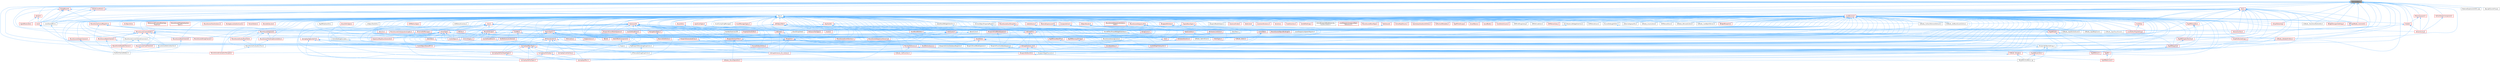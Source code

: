 digraph "EnumAsByte.h"
{
 // INTERACTIVE_SVG=YES
 // LATEX_PDF_SIZE
  bgcolor="transparent";
  edge [fontname=Helvetica,fontsize=10,labelfontname=Helvetica,labelfontsize=10];
  node [fontname=Helvetica,fontsize=10,shape=box,height=0.2,width=0.4];
  Node1 [id="Node000001",label="EnumAsByte.h",height=0.2,width=0.4,color="gray40", fillcolor="grey60", style="filled", fontcolor="black",tooltip=" "];
  Node1 -> Node2 [id="edge1_Node000001_Node000002",dir="back",color="steelblue1",style="solid",tooltip=" "];
  Node2 [id="Node000002",label="BlueprintEditorSettings.h",height=0.2,width=0.4,color="grey40", fillcolor="white", style="filled",URL="$d4/dbc/BlueprintEditorSettings_8h.html",tooltip=" "];
  Node2 -> Node3 [id="edge2_Node000002_Node000003",dir="back",color="steelblue1",style="solid",tooltip=" "];
  Node3 [id="Node000003",label="BlueprintTypePromotion.h",height=0.2,width=0.4,color="grey40", fillcolor="white", style="filled",URL="$d2/d23/BlueprintTypePromotion_8h.html",tooltip=" "];
  Node2 -> Node4 [id="edge3_Node000002_Node000004",dir="back",color="steelblue1",style="solid",tooltip=" "];
  Node4 [id="Node000004",label="RigVMNewEditor.h",height=0.2,width=0.4,color="red", fillcolor="#FFF0F0", style="filled",URL="$df/dd1/RigVMNewEditor_8h.html",tooltip=" "];
  Node4 -> Node6 [id="edge4_Node000004_Node000006",dir="back",color="steelblue1",style="solid",tooltip=" "];
  Node6 [id="Node000006",label="SRigVMActionMenu.cpp",height=0.2,width=0.4,color="grey40", fillcolor="white", style="filled",URL="$dc/d4c/SRigVMActionMenu_8cpp.html",tooltip=" "];
  Node2 -> Node6 [id="edge5_Node000002_Node000006",dir="back",color="steelblue1",style="solid",tooltip=" "];
  Node1 -> Node7 [id="edge6_Node000001_Node000007",dir="back",color="steelblue1",style="solid",tooltip=" "];
  Node7 [id="Node000007",label="Class.h",height=0.2,width=0.4,color="grey40", fillcolor="white", style="filled",URL="$d4/d05/Class_8h.html",tooltip=" "];
  Node7 -> Node8 [id="edge7_Node000007_Node000008",dir="back",color="steelblue1",style="solid",tooltip=" "];
  Node8 [id="Node000008",label="ARFilter.h",height=0.2,width=0.4,color="red", fillcolor="#FFF0F0", style="filled",URL="$da/df2/ARFilter_8h.html",tooltip=" "];
  Node7 -> Node121 [id="edge8_Node000007_Node000121",dir="back",color="steelblue1",style="solid",tooltip=" "];
  Node121 [id="Node000121",label="AnimNodeBase.h",height=0.2,width=0.4,color="red", fillcolor="#FFF0F0", style="filled",URL="$d9/dce/AnimNodeBase_8h.html",tooltip=" "];
  Node7 -> Node248 [id="edge9_Node000007_Node000248",dir="back",color="steelblue1",style="solid",tooltip=" "];
  Node248 [id="Node000248",label="ArchiveObjectPropertyMapper.h",height=0.2,width=0.4,color="grey40", fillcolor="white", style="filled",URL="$dc/d9a/ArchiveObjectPropertyMapper_8h.html",tooltip=" "];
  Node248 -> Node249 [id="edge10_Node000248_Node000249",dir="back",color="steelblue1",style="solid",tooltip=" "];
  Node249 [id="Node000249",label="CoreUObject.h",height=0.2,width=0.4,color="red", fillcolor="#FFF0F0", style="filled",URL="$d0/ded/CoreUObject_8h.html",tooltip=" "];
  Node249 -> Node12 [id="edge11_Node000249_Node000012",dir="back",color="steelblue1",style="solid",tooltip=" "];
  Node12 [id="Node000012",label="Engine.h",height=0.2,width=0.4,color="grey40", fillcolor="white", style="filled",URL="$d1/d34/Public_2Engine_8h.html",tooltip=" "];
  Node7 -> Node255 [id="edge12_Node000007_Node000255",dir="back",color="steelblue1",style="solid",tooltip=" "];
  Node255 [id="Node000255",label="AssetBundleData.h",height=0.2,width=0.4,color="red", fillcolor="#FFF0F0", style="filled",URL="$df/d47/AssetBundleData_8h.html",tooltip=" "];
  Node255 -> Node256 [id="edge13_Node000255_Node000256",dir="back",color="steelblue1",style="solid",tooltip=" "];
  Node256 [id="Node000256",label="AssetData.h",height=0.2,width=0.4,color="red", fillcolor="#FFF0F0", style="filled",URL="$d9/d19/AssetData_8h.html",tooltip=" "];
  Node256 -> Node314 [id="edge14_Node000256_Node000314",dir="back",color="steelblue1",style="solid",tooltip=" "];
  Node314 [id="Node000314",label="AudioWidgetSubsystem.h",height=0.2,width=0.4,color="red", fillcolor="#FFF0F0", style="filled",URL="$de/d1b/AudioWidgetSubsystem_8h.html",tooltip=" "];
  Node256 -> Node316 [id="edge15_Node000256_Node000316",dir="back",color="steelblue1",style="solid",tooltip=" "];
  Node316 [id="Node000316",label="BlueprintActionDatabaseRegistrar.h",height=0.2,width=0.4,color="grey40", fillcolor="white", style="filled",URL="$d5/d5d/BlueprintActionDatabaseRegistrar_8h.html",tooltip=" "];
  Node256 -> Node317 [id="edge16_Node000256_Node000317",dir="back",color="steelblue1",style="solid",tooltip=" "];
  Node317 [id="Node000317",label="BlueprintAssetNodeSpawner.h",height=0.2,width=0.4,color="grey40", fillcolor="white", style="filled",URL="$d2/d56/BlueprintAssetNodeSpawner_8h.html",tooltip=" "];
  Node256 -> Node474 [id="edge17_Node000256_Node000474",dir="back",color="steelblue1",style="solid",tooltip=" "];
  Node474 [id="Node000474",label="EdGraphSchema_K2.h",height=0.2,width=0.4,color="red", fillcolor="#FFF0F0", style="filled",URL="$d0/dcf/EdGraphSchema__K2_8h.html",tooltip=" "];
  Node474 -> Node477 [id="edge18_Node000474_Node000477",dir="back",color="steelblue1",style="solid",tooltip=" "];
  Node477 [id="Node000477",label="BlueprintEditorUtils.h",height=0.2,width=0.4,color="red", fillcolor="#FFF0F0", style="filled",URL="$d7/d3d/BlueprintEditorUtils_8h.html",tooltip=" "];
  Node477 -> Node6 [id="edge19_Node000477_Node000006",dir="back",color="steelblue1",style="solid",tooltip=" "];
  Node474 -> Node3 [id="edge20_Node000474_Node000003",dir="back",color="steelblue1",style="solid",tooltip=" "];
  Node474 -> Node479 [id="edge21_Node000474_Node000479",dir="back",color="steelblue1",style="solid",tooltip=" "];
  Node479 [id="Node000479",label="EdGraphSchema_K2_Actions.h",height=0.2,width=0.4,color="red", fillcolor="#FFF0F0", style="filled",URL="$d8/d9c/EdGraphSchema__K2__Actions_8h.html",tooltip=" "];
  Node7 -> Node948 [id="edge22_Node000007_Node000948",dir="back",color="steelblue1",style="solid",tooltip=" "];
  Node948 [id="Node000948",label="AssetCompilingManager.h",height=0.2,width=0.4,color="grey40", fillcolor="white", style="filled",URL="$d2/d23/AssetCompilingManager_8h.html",tooltip=" "];
  Node7 -> Node256 [id="edge23_Node000007_Node000256",dir="back",color="steelblue1",style="solid",tooltip=" "];
  Node7 -> Node949 [id="edge24_Node000007_Node000949",dir="back",color="steelblue1",style="solid",tooltip=" "];
  Node949 [id="Node000949",label="AssetManagerTypes.h",height=0.2,width=0.4,color="red", fillcolor="#FFF0F0", style="filled",URL="$d6/d98/AssetManagerTypes_8h.html",tooltip=" "];
  Node7 -> Node951 [id="edge25_Node000007_Node000951",dir="back",color="steelblue1",style="solid",tooltip=" "];
  Node951 [id="Node000951",label="Attenuation.h",height=0.2,width=0.4,color="red", fillcolor="#FFF0F0", style="filled",URL="$d3/d18/Attenuation_8h.html",tooltip=" "];
  Node7 -> Node981 [id="edge26_Node000007_Node000981",dir="back",color="steelblue1",style="solid",tooltip=" "];
  Node981 [id="Node000981",label="AttributesContainer.h",height=0.2,width=0.4,color="red", fillcolor="#FFF0F0", style="filled",URL="$d7/db7/AttributesContainer_8h.html",tooltip=" "];
  Node981 -> Node982 [id="edge27_Node000981_Node000982",dir="back",color="steelblue1",style="solid",tooltip=" "];
  Node982 [id="Node000982",label="AttributesRuntime.h",height=0.2,width=0.4,color="red", fillcolor="#FFF0F0", style="filled",URL="$dc/dc1/AttributesRuntime_8h.html",tooltip=" "];
  Node982 -> Node121 [id="edge28_Node000982_Node000121",dir="back",color="steelblue1",style="solid",tooltip=" "];
  Node7 -> Node982 [id="edge29_Node000007_Node000982",dir="back",color="steelblue1",style="solid",tooltip=" "];
  Node7 -> Node1018 [id="edge30_Node000007_Node001018",dir="back",color="steelblue1",style="solid",tooltip=" "];
  Node1018 [id="Node001018",label="AudioPanelWidgetInterface.h",height=0.2,width=0.4,color="grey40", fillcolor="white", style="filled",URL="$da/d52/AudioPanelWidgetInterface_8h.html",tooltip=" "];
  Node1018 -> Node1019 [id="edge31_Node001018_Node001019",dir="back",color="steelblue1",style="solid",tooltip=" "];
  Node1019 [id="Node001019",label="SoundEffectPresetWidgetInterface.h",height=0.2,width=0.4,color="grey40", fillcolor="white", style="filled",URL="$dc/d31/SoundEffectPresetWidgetInterface_8h.html",tooltip=" "];
  Node1019 -> Node314 [id="edge32_Node001019_Node000314",dir="back",color="steelblue1",style="solid",tooltip=" "];
  Node7 -> Node1020 [id="edge33_Node000007_Node001020",dir="back",color="steelblue1",style="solid",tooltip=" "];
  Node1020 [id="Node001020",label="AudioVolume.h",height=0.2,width=0.4,color="red", fillcolor="#FFF0F0", style="filled",URL="$dd/dbb/AudioVolume_8h.html",tooltip=" "];
  Node1020 -> Node12 [id="edge34_Node001020_Node000012",dir="back",color="steelblue1",style="solid",tooltip=" "];
  Node7 -> Node314 [id="edge35_Node000007_Node000314",dir="back",color="steelblue1",style="solid",tooltip=" "];
  Node7 -> Node328 [id="edge36_Node000007_Node000328",dir="back",color="steelblue1",style="solid",tooltip=" "];
  Node328 [id="Node000328",label="BPVariableDragDropAction.h",height=0.2,width=0.4,color="grey40", fillcolor="white", style="filled",URL="$dd/d23/BPVariableDragDropAction_8h.html",tooltip=" "];
  Node7 -> Node1043 [id="edge37_Node000007_Node001043",dir="back",color="steelblue1",style="solid",tooltip=" "];
  Node1043 [id="Node001043",label="BehaviorTreeTypes.h",height=0.2,width=0.4,color="red", fillcolor="#FFF0F0", style="filled",URL="$db/d7c/BehaviorTreeTypes_8h.html",tooltip=" "];
  Node7 -> Node1110 [id="edge38_Node000007_Node001110",dir="back",color="steelblue1",style="solid",tooltip=" "];
  Node1110 [id="Node001110",label="Blueprint.h",height=0.2,width=0.4,color="red", fillcolor="#FFF0F0", style="filled",URL="$d8/d4d/Blueprint_8h.html",tooltip=" "];
  Node1110 -> Node328 [id="edge39_Node001110_Node000328",dir="back",color="steelblue1",style="solid",tooltip=" "];
  Node1110 -> Node2 [id="edge40_Node001110_Node000002",dir="back",color="steelblue1",style="solid",tooltip=" "];
  Node1110 -> Node477 [id="edge41_Node001110_Node000477",dir="back",color="steelblue1",style="solid",tooltip=" "];
  Node1110 -> Node479 [id="edge42_Node001110_Node000479",dir="back",color="steelblue1",style="solid",tooltip=" "];
  Node1110 -> Node12 [id="edge43_Node001110_Node000012",dir="back",color="steelblue1",style="solid",tooltip=" "];
  Node1110 -> Node1189 [id="edge44_Node001110_Node001189",dir="back",color="steelblue1",style="solid",tooltip=" "];
  Node1189 [id="Node001189",label="K2Node_Variable.h",height=0.2,width=0.4,color="red", fillcolor="#FFF0F0", style="filled",URL="$d7/dbe/K2Node__Variable_8h.html",tooltip=" "];
  Node1189 -> Node1181 [id="edge45_Node001189_Node001181",dir="back",color="steelblue1",style="solid",tooltip=" "];
  Node1181 [id="Node001181",label="K2Node_StructOperation.h",height=0.2,width=0.4,color="red", fillcolor="#FFF0F0", style="filled",URL="$d1/d1c/K2Node__StructOperation_8h.html",tooltip=" "];
  Node1189 -> Node6 [id="edge46_Node001189_Node000006",dir="back",color="steelblue1",style="solid",tooltip=" "];
  Node1110 -> Node1190 [id="edge47_Node001110_Node001190",dir="back",color="steelblue1",style="solid",tooltip=" "];
  Node1190 [id="Node001190",label="KismetEditorUtilities.h",height=0.2,width=0.4,color="red", fillcolor="#FFF0F0", style="filled",URL="$d4/d72/KismetEditorUtilities_8h.html",tooltip=" "];
  Node1110 -> Node1194 [id="edge48_Node001110_Node001194",dir="back",color="steelblue1",style="solid",tooltip=" "];
  Node1194 [id="Node001194",label="MemberReference.h",height=0.2,width=0.4,color="red", fillcolor="#FFF0F0", style="filled",URL="$dc/d3d/MemberReference_8h.html",tooltip=" "];
  Node1194 -> Node362 [id="edge49_Node001194_Node000362",dir="back",color="steelblue1",style="solid",tooltip=" "];
  Node362 [id="Node000362",label="K2Node_CallFunction.h",height=0.2,width=0.4,color="red", fillcolor="#FFF0F0", style="filled",URL="$d5/d5f/K2Node__CallFunction_8h.html",tooltip=" "];
  Node1194 -> Node1189 [id="edge50_Node001194_Node001189",dir="back",color="steelblue1",style="solid",tooltip=" "];
  Node1110 -> Node332 [id="edge51_Node001110_Node000332",dir="back",color="steelblue1",style="solid",tooltip=" "];
  Node332 [id="Node000332",label="MyBlueprintItemDragDropAction.h",height=0.2,width=0.4,color="grey40", fillcolor="white", style="filled",URL="$da/d11/MyBlueprintItemDragDropAction_8h.html",tooltip=" "];
  Node332 -> Node328 [id="edge52_Node000332_Node000328",dir="back",color="steelblue1",style="solid",tooltip=" "];
  Node7 -> Node316 [id="edge53_Node000007_Node000316",dir="back",color="steelblue1",style="solid",tooltip=" "];
  Node7 -> Node1217 [id="edge54_Node000007_Node001217",dir="back",color="steelblue1",style="solid",tooltip=" "];
  Node1217 [id="Node001217",label="BlueprintActionFilter.h",height=0.2,width=0.4,color="red", fillcolor="#FFF0F0", style="filled",URL="$d5/d2a/BlueprintActionFilter_8h.html",tooltip=" "];
  Node1217 -> Node1136 [id="edge55_Node001217_Node001136",dir="back",color="steelblue1",style="solid",tooltip=" "];
  Node1136 [id="Node001136",label="BlueprintFunctionNodeSpawner.h",height=0.2,width=0.4,color="grey40", fillcolor="white", style="filled",URL="$d0/d59/BlueprintFunctionNodeSpawner_8h.html",tooltip=" "];
  Node1136 -> Node3 [id="edge56_Node001136_Node000003",dir="back",color="steelblue1",style="solid",tooltip=" "];
  Node1217 -> Node362 [id="edge57_Node001217_Node000362",dir="back",color="steelblue1",style="solid",tooltip=" "];
  Node1217 -> Node1181 [id="edge58_Node001217_Node001181",dir="back",color="steelblue1",style="solid",tooltip=" "];
  Node7 -> Node317 [id="edge59_Node000007_Node000317",dir="back",color="steelblue1",style="solid",tooltip=" "];
  Node7 -> Node2 [id="edge60_Node000007_Node000002",dir="back",color="steelblue1",style="solid",tooltip=" "];
  Node7 -> Node477 [id="edge61_Node000007_Node000477",dir="back",color="steelblue1",style="solid",tooltip=" "];
  Node7 -> Node395 [id="edge62_Node000007_Node000395",dir="back",color="steelblue1",style="solid",tooltip=" "];
  Node395 [id="Node000395",label="BlueprintEventNodeSpawner.h",height=0.2,width=0.4,color="red", fillcolor="#FFF0F0", style="filled",URL="$d4/dd3/BlueprintEventNodeSpawner_8h.html",tooltip=" "];
  Node7 -> Node1135 [id="edge63_Node000007_Node001135",dir="back",color="steelblue1",style="solid",tooltip=" "];
  Node1135 [id="Node001135",label="BlueprintFieldNodeSpawner.h",height=0.2,width=0.4,color="red", fillcolor="#FFF0F0", style="filled",URL="$da/d70/BlueprintFieldNodeSpawner_8h.html",tooltip=" "];
  Node1135 -> Node1136 [id="edge64_Node001135_Node001136",dir="back",color="steelblue1",style="solid",tooltip=" "];
  Node7 -> Node1136 [id="edge65_Node000007_Node001136",dir="back",color="steelblue1",style="solid",tooltip=" "];
  Node7 -> Node1222 [id="edge66_Node000007_Node001222",dir="back",color="steelblue1",style="solid",tooltip=" "];
  Node1222 [id="Node001222",label="BlueprintGeneratedClass.h",height=0.2,width=0.4,color="red", fillcolor="#FFF0F0", style="filled",URL="$d6/d77/BlueprintGeneratedClass_8h.html",tooltip=" "];
  Node1222 -> Node12 [id="edge67_Node001222_Node000012",dir="back",color="steelblue1",style="solid",tooltip=" "];
  Node1222 -> Node1190 [id="edge68_Node001222_Node001190",dir="back",color="steelblue1",style="solid",tooltip=" "];
  Node7 -> Node1225 [id="edge69_Node000007_Node001225",dir="back",color="steelblue1",style="solid",tooltip=" "];
  Node1225 [id="Node001225",label="BlueprintNodeHelpers.h",height=0.2,width=0.4,color="grey40", fillcolor="white", style="filled",URL="$df/d9b/BlueprintNodeHelpers_8h.html",tooltip=" "];
  Node7 -> Node1226 [id="edge70_Node000007_Node001226",dir="back",color="steelblue1",style="solid",tooltip=" "];
  Node1226 [id="Node001226",label="BodyInstance.h",height=0.2,width=0.4,color="red", fillcolor="#FFF0F0", style="filled",URL="$d3/d42/BodyInstance_8h.html",tooltip=" "];
  Node7 -> Node1198 [id="edge71_Node000007_Node001198",dir="back",color="steelblue1",style="solid",tooltip=" "];
  Node1198 [id="Node001198",label="BuiltInChannelEditors.h",height=0.2,width=0.4,color="grey40", fillcolor="white", style="filled",URL="$df/daf/BuiltInChannelEditors_8h.html",tooltip=" "];
  Node7 -> Node1517 [id="edge72_Node000007_Node001517",dir="back",color="steelblue1",style="solid",tooltip=" "];
  Node1517 [id="Node001517",label="Casts.h",height=0.2,width=0.4,color="red", fillcolor="#FFF0F0", style="filled",URL="$d4/d55/Casts_8h.html",tooltip=" "];
  Node1517 -> Node249 [id="edge73_Node001517_Node000249",dir="back",color="steelblue1",style="solid",tooltip=" "];
  Node1517 -> Node1525 [id="edge74_Node001517_Node001525",dir="back",color="steelblue1",style="solid",tooltip=" "];
  Node1525 [id="Node001525",label="CoreUObjectSharedPCH.h",height=0.2,width=0.4,color="red", fillcolor="#FFF0F0", style="filled",URL="$de/d2f/CoreUObjectSharedPCH_8h.html",tooltip=" "];
  Node1517 -> Node1527 [id="edge75_Node001517_Node001527",dir="back",color="steelblue1",style="solid",tooltip=" "];
  Node1527 [id="Node001527",label="EdGraph.h",height=0.2,width=0.4,color="red", fillcolor="#FFF0F0", style="filled",URL="$dd/dae/EdGraph_8h.html",tooltip=" "];
  Node1527 -> Node477 [id="edge76_Node001527_Node000477",dir="back",color="steelblue1",style="solid",tooltip=" "];
  Node1527 -> Node474 [id="edge77_Node001527_Node000474",dir="back",color="steelblue1",style="solid",tooltip=" "];
  Node1527 -> Node479 [id="edge78_Node001527_Node000479",dir="back",color="steelblue1",style="solid",tooltip=" "];
  Node1517 -> Node1543 [id="edge79_Node001517_Node001543",dir="back",color="steelblue1",style="solid",tooltip=" "];
  Node1543 [id="Node001543",label="EdGraphPin.h",height=0.2,width=0.4,color="red", fillcolor="#FFF0F0", style="filled",URL="$da/d52/EdGraphPin_8h.html",tooltip=" "];
  Node1543 -> Node1110 [id="edge80_Node001543_Node001110",dir="back",color="steelblue1",style="solid",tooltip=" "];
  Node1543 -> Node1222 [id="edge81_Node001543_Node001222",dir="back",color="steelblue1",style="solid",tooltip=" "];
  Node1543 -> Node3 [id="edge82_Node001543_Node000003",dir="back",color="steelblue1",style="solid",tooltip=" "];
  Node1543 -> Node474 [id="edge83_Node001543_Node000474",dir="back",color="steelblue1",style="solid",tooltip=" "];
  Node1543 -> Node479 [id="edge84_Node001543_Node000479",dir="back",color="steelblue1",style="solid",tooltip=" "];
  Node1543 -> Node344 [id="edge85_Node001543_Node000344",dir="back",color="steelblue1",style="solid",tooltip=" "];
  Node344 [id="Node000344",label="GraphEditorSettings.h",height=0.2,width=0.4,color="red", fillcolor="#FFF0F0", style="filled",URL="$d2/d21/GraphEditorSettings_8h.html",tooltip=" "];
  Node1543 -> Node1148 [id="edge86_Node001543_Node001148",dir="back",color="steelblue1",style="solid",tooltip=" "];
  Node1148 [id="Node001148",label="K2Node_EditablePinBase.h",height=0.2,width=0.4,color="red", fillcolor="#FFF0F0", style="filled",URL="$dd/d63/K2Node__EditablePinBase_8h.html",tooltip=" "];
  Node1148 -> Node477 [id="edge87_Node001148_Node000477",dir="back",color="steelblue1",style="solid",tooltip=" "];
  Node1543 -> Node1177 [id="edge88_Node001543_Node001177",dir="back",color="steelblue1",style="solid",tooltip=" "];
  Node1177 [id="Node001177",label="K2Node_Select.h",height=0.2,width=0.4,color="red", fillcolor="#FFF0F0", style="filled",URL="$d2/de5/K2Node__Select_8h.html",tooltip=" "];
  Node1543 -> Node416 [id="edge89_Node001543_Node000416",dir="back",color="steelblue1",style="solid",tooltip=" "];
  Node416 [id="Node000416",label="K2Node_SwitchEnum.h",height=0.2,width=0.4,color="grey40", fillcolor="white", style="filled",URL="$d1/df5/K2Node__SwitchEnum_8h.html",tooltip=" "];
  Node1517 -> Node479 [id="edge90_Node001517_Node000479",dir="back",color="steelblue1",style="solid",tooltip=" "];
  Node1517 -> Node3440 [id="edge91_Node001517_Node003440",dir="back",color="steelblue1",style="solid",tooltip=" "];
  Node3440 [id="Node003440",label="LiveLinkTypes.h",height=0.2,width=0.4,color="red", fillcolor="#FFF0F0", style="filled",URL="$d2/d4c/LiveLinkTypes_8h.html",tooltip=" "];
  Node1517 -> Node3480 [id="edge92_Node001517_Node003480",dir="back",color="steelblue1",style="solid",tooltip=" "];
  Node3480 [id="Node003480",label="MovieSceneEntitySystemGraphs.h",height=0.2,width=0.4,color="red", fillcolor="#FFF0F0", style="filled",URL="$dd/ded/MovieSceneEntitySystemGraphs_8h.html",tooltip=" "];
  Node1517 -> Node2841 [id="edge93_Node001517_Node002841",dir="back",color="steelblue1",style="solid",tooltip=" "];
  Node2841 [id="Node002841",label="RigVMMemoryStorage.h",height=0.2,width=0.4,color="red", fillcolor="#FFF0F0", style="filled",URL="$d1/dd5/RigVMMemoryStorage_8h.html",tooltip=" "];
  Node2841 -> Node529 [id="edge94_Node002841_Node000529",dir="back",color="steelblue1",style="solid",tooltip=" "];
  Node529 [id="Node000529",label="RigVM.h",height=0.2,width=0.4,color="red", fillcolor="#FFF0F0", style="filled",URL="$d0/d5e/RigVM_8h.html",tooltip=" "];
  Node529 -> Node579 [id="edge95_Node000529_Node000579",dir="back",color="steelblue1",style="solid",tooltip=" "];
  Node579 [id="Node000579",label="RigVMNativized.h",height=0.2,width=0.4,color="red", fillcolor="#FFF0F0", style="filled",URL="$df/d99/RigVMNativized_8h.html",tooltip=" "];
  Node1517 -> Node3483 [id="edge96_Node001517_Node003483",dir="back",color="steelblue1",style="solid",tooltip=" "];
  Node3483 [id="Node003483",label="RigVMUserWorkflow.h",height=0.2,width=0.4,color="red", fillcolor="#FFF0F0", style="filled",URL="$dd/dd0/RigVMUserWorkflow_8h.html",tooltip=" "];
  Node3483 -> Node603 [id="edge97_Node003483_Node000603",dir="back",color="steelblue1",style="solid",tooltip=" "];
  Node603 [id="Node000603",label="RigVMStruct.h",height=0.2,width=0.4,color="red", fillcolor="#FFF0F0", style="filled",URL="$de/dfb/RigVMStruct_8h.html",tooltip=" "];
  Node1517 -> Node2392 [id="edge98_Node001517_Node002392",dir="back",color="steelblue1",style="solid",tooltip=" "];
  Node2392 [id="Node002392",label="Selection.h",height=0.2,width=0.4,color="red", fillcolor="#FFF0F0", style="filled",URL="$d9/d60/Editor_2UnrealEd_2Public_2Selection_8h.html",tooltip=" "];
  Node1517 -> Node3277 [id="edge99_Node001517_Node003277",dir="back",color="steelblue1",style="solid",tooltip=" "];
  Node3277 [id="Node003277",label="SequencerKeyStructGenerator.h",height=0.2,width=0.4,color="red", fillcolor="#FFF0F0", style="filled",URL="$d1/df1/SequencerKeyStructGenerator_8h.html",tooltip=" "];
  Node1517 -> Node3604 [id="edge100_Node001517_Node003604",dir="back",color="steelblue1",style="solid",tooltip=" "];
  Node3604 [id="Node003604",label="StreamableManager.h",height=0.2,width=0.4,color="red", fillcolor="#FFF0F0", style="filled",URL="$d2/dd8/StreamableManager_8h.html",tooltip=" "];
  Node3604 -> Node12 [id="edge101_Node003604_Node000012",dir="back",color="steelblue1",style="solid",tooltip=" "];
  Node1517 -> Node3609 [id="edge102_Node001517_Node003609",dir="back",color="steelblue1",style="solid",tooltip=" "];
  Node3609 [id="Node003609",label="StructOnScope.h",height=0.2,width=0.4,color="red", fillcolor="#FFF0F0", style="filled",URL="$df/dbd/StructOnScope_8h.html",tooltip=" "];
  Node3609 -> Node982 [id="edge103_Node003609_Node000982",dir="back",color="steelblue1",style="solid",tooltip=" "];
  Node3609 -> Node249 [id="edge104_Node003609_Node000249",dir="back",color="steelblue1",style="solid",tooltip=" "];
  Node3609 -> Node1525 [id="edge105_Node003609_Node001525",dir="back",color="steelblue1",style="solid",tooltip=" "];
  Node3609 -> Node3440 [id="edge106_Node003609_Node003440",dir="back",color="steelblue1",style="solid",tooltip=" "];
  Node3609 -> Node2168 [id="edge107_Node003609_Node002168",dir="back",color="steelblue1",style="solid",tooltip=" "];
  Node2168 [id="Node002168",label="MovieSceneEventSection.h",height=0.2,width=0.4,color="red", fillcolor="#FFF0F0", style="filled",URL="$d6/dc4/MovieSceneEventSection_8h.html",tooltip=" "];
  Node3609 -> Node1979 [id="edge108_Node003609_Node001979",dir="back",color="steelblue1",style="solid",tooltip=" "];
  Node1979 [id="Node001979",label="RigVMDispatchFactory.h",height=0.2,width=0.4,color="red", fillcolor="#FFF0F0", style="filled",URL="$de/d6b/RigVMDispatchFactory_8h.html",tooltip=" "];
  Node1979 -> Node1990 [id="edge109_Node001979_Node001990",dir="back",color="steelblue1",style="solid",tooltip=" "];
  Node1990 [id="Node001990",label="RigVMRegistry.h",height=0.2,width=0.4,color="red", fillcolor="#FFF0F0", style="filled",URL="$dc/d40/RigVMRegistry_8h.html",tooltip=" "];
  Node1990 -> Node529 [id="edge110_Node001990_Node000529",dir="back",color="steelblue1",style="solid",tooltip=" "];
  Node1990 -> Node603 [id="edge111_Node001990_Node000603",dir="back",color="steelblue1",style="solid",tooltip=" "];
  Node3609 -> Node3483 [id="edge112_Node003609_Node003483",dir="back",color="steelblue1",style="solid",tooltip=" "];
  Node3609 -> Node3277 [id="edge113_Node003609_Node003277",dir="back",color="steelblue1",style="solid",tooltip=" "];
  Node3609 -> Node3618 [id="edge114_Node003609_Node003618",dir="back",color="steelblue1",style="solid",tooltip=" "];
  Node3618 [id="Node003618",label="UserDefinedStruct.h",height=0.2,width=0.4,color="red", fillcolor="#FFF0F0", style="filled",URL="$d7/d51/CoreUObject_2Public_2StructUtils_2UserDefinedStruct_8h.html",tooltip=" "];
  Node3618 -> Node12 [id="edge115_Node003618_Node000012",dir="back",color="steelblue1",style="solid",tooltip=" "];
  Node1517 -> Node2593 [id="edge116_Node001517_Node002593",dir="back",color="steelblue1",style="solid",tooltip=" "];
  Node2593 [id="Node002593",label="UnrealType.h",height=0.2,width=0.4,color="red", fillcolor="#FFF0F0", style="filled",URL="$d6/d2f/UnrealType_8h.html",tooltip=" "];
  Node2593 -> Node328 [id="edge117_Node002593_Node000328",dir="back",color="steelblue1",style="solid",tooltip=" "];
  Node2593 -> Node1217 [id="edge118_Node002593_Node001217",dir="back",color="steelblue1",style="solid",tooltip=" "];
  Node2593 -> Node477 [id="edge119_Node002593_Node000477",dir="back",color="steelblue1",style="solid",tooltip=" "];
  Node2593 -> Node1222 [id="edge120_Node002593_Node001222",dir="back",color="steelblue1",style="solid",tooltip=" "];
  Node2593 -> Node249 [id="edge121_Node002593_Node000249",dir="back",color="steelblue1",style="solid",tooltip=" "];
  Node2593 -> Node1525 [id="edge122_Node002593_Node001525",dir="back",color="steelblue1",style="solid",tooltip=" "];
  Node2593 -> Node2806 [id="edge123_Node002593_Node002806",dir="back",color="steelblue1",style="solid",tooltip=" "];
  Node2806 [id="Node002806",label="DataTable.h",height=0.2,width=0.4,color="red", fillcolor="#FFF0F0", style="filled",URL="$d3/dba/DataTable_8h.html",tooltip=" "];
  Node2806 -> Node12 [id="edge124_Node002806_Node000012",dir="back",color="steelblue1",style="solid",tooltip=" "];
  Node2593 -> Node479 [id="edge125_Node002593_Node000479",dir="back",color="steelblue1",style="solid",tooltip=" "];
  Node2593 -> Node2917 [id="edge126_Node002593_Node002917",dir="back",color="steelblue1",style="solid",tooltip=" "];
  Node2917 [id="Node002917",label="FastReferenceCollector.h",height=0.2,width=0.4,color="red", fillcolor="#FFF0F0", style="filled",URL="$dd/d44/FastReferenceCollector_8h.html",tooltip=" "];
  Node2593 -> Node2840 [id="edge127_Node002593_Node002840",dir="back",color="steelblue1",style="solid",tooltip=" "];
  Node2840 [id="Node002840",label="GeneratedCppIncludes.h",height=0.2,width=0.4,color="grey40", fillcolor="white", style="filled",URL="$d5/d24/GeneratedCppIncludes_8h.html",tooltip=" "];
  Node2840 -> Node1525 [id="edge128_Node002840_Node001525",dir="back",color="steelblue1",style="solid",tooltip=" "];
  Node2593 -> Node1181 [id="edge129_Node002593_Node001181",dir="back",color="steelblue1",style="solid",tooltip=" "];
  Node2593 -> Node1194 [id="edge130_Node002593_Node001194",dir="back",color="steelblue1",style="solid",tooltip=" "];
  Node2593 -> Node332 [id="edge131_Node002593_Node000332",dir="back",color="steelblue1",style="solid",tooltip=" "];
  Node2593 -> Node529 [id="edge132_Node002593_Node000529",dir="back",color="steelblue1",style="solid",tooltip=" "];
  Node2593 -> Node2841 [id="edge133_Node002593_Node002841",dir="back",color="steelblue1",style="solid",tooltip=" "];
  Node2593 -> Node3277 [id="edge134_Node002593_Node003277",dir="back",color="steelblue1",style="solid",tooltip=" "];
  Node7 -> Node3625 [id="edge135_Node000007_Node003625",dir="back",color="steelblue1",style="solid",tooltip=" "];
  Node3625 [id="Node003625",label="ClassIconFinder.h",height=0.2,width=0.4,color="red", fillcolor="#FFF0F0", style="filled",URL="$dc/d62/ClassIconFinder_8h.html",tooltip=" "];
  Node7 -> Node3626 [id="edge136_Node000007_Node003626",dir="back",color="steelblue1",style="solid",tooltip=" "];
  Node3626 [id="Node003626",label="ClassTree.h",height=0.2,width=0.4,color="grey40", fillcolor="white", style="filled",URL="$d4/d0e/ClassTree_8h.html",tooltip=" "];
  Node7 -> Node3627 [id="edge137_Node000007_Node003627",dir="back",color="steelblue1",style="solid",tooltip=" "];
  Node3627 [id="Node003627",label="CompositeFont.h",height=0.2,width=0.4,color="red", fillcolor="#FFF0F0", style="filled",URL="$df/d09/CompositeFont_8h.html",tooltip=" "];
  Node3627 -> Node3628 [id="edge138_Node003627_Node003628",dir="back",color="steelblue1",style="solid",tooltip=" "];
  Node3628 [id="Node003628",label="Font.h",height=0.2,width=0.4,color="red", fillcolor="#FFF0F0", style="filled",URL="$d8/dd1/Font_8h.html",tooltip=" "];
  Node3628 -> Node12 [id="edge139_Node003628_Node000012",dir="back",color="steelblue1",style="solid",tooltip=" "];
  Node3627 -> Node3631 [id="edge140_Node003627_Node003631",dir="back",color="steelblue1",style="solid",tooltip=" "];
  Node3631 [id="Node003631",label="SlateFontInfo.h",height=0.2,width=0.4,color="red", fillcolor="#FFF0F0", style="filled",URL="$dc/dfb/SlateFontInfo_8h.html",tooltip=" "];
  Node3631 -> Node3628 [id="edge141_Node003631_Node003628",dir="back",color="steelblue1",style="solid",tooltip=" "];
  Node3631 -> Node4102 [id="edge142_Node003631_Node004102",dir="back",color="steelblue1",style="solid",tooltip=" "];
  Node4102 [id="Node004102",label="SlateTypes.h",height=0.2,width=0.4,color="red", fillcolor="#FFF0F0", style="filled",URL="$d2/d6f/SlateTypes_8h.html",tooltip=" "];
  Node3627 -> Node4102 [id="edge143_Node003627_Node004102",dir="back",color="steelblue1",style="solid",tooltip=" "];
  Node7 -> Node4146 [id="edge144_Node000007_Node004146",dir="back",color="steelblue1",style="solid",tooltip=" "];
  Node4146 [id="Node004146",label="ConstraintInstance.h",height=0.2,width=0.4,color="red", fillcolor="#FFF0F0", style="filled",URL="$d9/db0/ConstraintInstance_8h.html",tooltip=" "];
  Node7 -> Node4149 [id="edge145_Node000007_Node004149",dir="back",color="steelblue1",style="solid",tooltip=" "];
  Node4149 [id="Node004149",label="CoreNet.h",height=0.2,width=0.4,color="red", fillcolor="#FFF0F0", style="filled",URL="$da/d1a/CoreNet_8h.html",tooltip=" "];
  Node4149 -> Node249 [id="edge146_Node004149_Node000249",dir="back",color="steelblue1",style="solid",tooltip=" "];
  Node4149 -> Node1525 [id="edge147_Node004149_Node001525",dir="back",color="steelblue1",style="solid",tooltip=" "];
  Node4149 -> Node4158 [id="edge148_Node004149_Node004158",dir="back",color="steelblue1",style="solid",tooltip=" "];
  Node4158 [id="Node004158",label="NetSerialization.h",height=0.2,width=0.4,color="red", fillcolor="#FFF0F0", style="filled",URL="$d6/dc9/NetSerialization_8h.html",tooltip=" "];
  Node4158 -> Node1803 [id="edge149_Node004158_Node001803",dir="back",color="steelblue1",style="solid",tooltip=" "];
  Node1803 [id="Node001803",label="GameplayAbilitySpec.h",height=0.2,width=0.4,color="red", fillcolor="#FFF0F0", style="filled",URL="$dd/daf/GameplayAbilitySpec_8h.html",tooltip=" "];
  Node1803 -> Node1790 [id="edge150_Node001803_Node001790",dir="back",color="steelblue1",style="solid",tooltip=" "];
  Node1790 [id="Node001790",label="GameplayAbilityTypes.h",height=0.2,width=0.4,color="red", fillcolor="#FFF0F0", style="filled",URL="$d1/dd9/GameplayAbilityTypes_8h.html",tooltip=" "];
  Node1803 -> Node1805 [id="edge151_Node001803_Node001805",dir="back",color="steelblue1",style="solid",tooltip=" "];
  Node1805 [id="Node001805",label="GameplayEffect.h",height=0.2,width=0.4,color="red", fillcolor="#FFF0F0", style="filled",URL="$d4/d15/GameplayEffect_8h.html",tooltip=" "];
  Node4158 -> Node1789 [id="edge152_Node004158_Node001789",dir="back",color="steelblue1",style="solid",tooltip=" "];
  Node1789 [id="Node001789",label="GameplayAbilityTargetTypes.h",height=0.2,width=0.4,color="red", fillcolor="#FFF0F0", style="filled",URL="$d8/dd1/GameplayAbilityTargetTypes_8h.html",tooltip=" "];
  Node1789 -> Node1790 [id="edge153_Node001789_Node001790",dir="back",color="steelblue1",style="solid",tooltip=" "];
  Node4158 -> Node1817 [id="edge154_Node004158_Node001817",dir="back",color="steelblue1",style="solid",tooltip=" "];
  Node1817 [id="Node001817",label="GameplayCueInterface.h",height=0.2,width=0.4,color="red", fillcolor="#FFF0F0", style="filled",URL="$d3/d31/GameplayCueInterface_8h.html",tooltip=" "];
  Node4158 -> Node1805 [id="edge155_Node004158_Node001805",dir="back",color="steelblue1",style="solid",tooltip=" "];
  Node4158 -> Node1801 [id="edge156_Node004158_Node001801",dir="back",color="steelblue1",style="solid",tooltip=" "];
  Node1801 [id="Node001801",label="GameplayEffectTypes.h",height=0.2,width=0.4,color="red", fillcolor="#FFF0F0", style="filled",URL="$d7/d59/GameplayEffectTypes_8h.html",tooltip=" "];
  Node1801 -> Node1803 [id="edge157_Node001801_Node001803",dir="back",color="steelblue1",style="solid",tooltip=" "];
  Node1801 -> Node1789 [id="edge158_Node001801_Node001789",dir="back",color="steelblue1",style="solid",tooltip=" "];
  Node1801 -> Node1790 [id="edge159_Node001801_Node001790",dir="back",color="steelblue1",style="solid",tooltip=" "];
  Node1801 -> Node1817 [id="edge160_Node001801_Node001817",dir="back",color="steelblue1",style="solid",tooltip=" "];
  Node1801 -> Node1805 [id="edge161_Node001801_Node001805",dir="back",color="steelblue1",style="solid",tooltip=" "];
  Node4158 -> Node2432 [id="edge162_Node004158_Node002432",dir="back",color="steelblue1",style="solid",tooltip=" "];
  Node2432 [id="Node002432",label="RootMotionSource.h",height=0.2,width=0.4,color="red", fillcolor="#FFF0F0", style="filled",URL="$d2/dd0/RootMotionSource_8h.html",tooltip=" "];
  Node7 -> Node249 [id="edge163_Node000007_Node000249",dir="back",color="steelblue1",style="solid",tooltip=" "];
  Node7 -> Node1525 [id="edge164_Node000007_Node001525",dir="back",color="steelblue1",style="solid",tooltip=" "];
  Node7 -> Node4167 [id="edge165_Node000007_Node004167",dir="back",color="steelblue1",style="solid",tooltip=" "];
  Node4167 [id="Node004167",label="CurveTable.h",height=0.2,width=0.4,color="red", fillcolor="#FFF0F0", style="filled",URL="$db/def/CurveTable_8h.html",tooltip=" "];
  Node4167 -> Node12 [id="edge166_Node004167_Node000012",dir="back",color="steelblue1",style="solid",tooltip=" "];
  Node4167 -> Node1805 [id="edge167_Node004167_Node001805",dir="back",color="steelblue1",style="solid",tooltip=" "];
  Node7 -> Node2806 [id="edge168_Node000007_Node002806",dir="back",color="steelblue1",style="solid",tooltip=" "];
  Node7 -> Node1527 [id="edge169_Node000007_Node001527",dir="back",color="steelblue1",style="solid",tooltip=" "];
  Node7 -> Node1543 [id="edge170_Node000007_Node001543",dir="back",color="steelblue1",style="solid",tooltip=" "];
  Node7 -> Node474 [id="edge171_Node000007_Node000474",dir="back",color="steelblue1",style="solid",tooltip=" "];
  Node7 -> Node479 [id="edge172_Node000007_Node000479",dir="back",color="steelblue1",style="solid",tooltip=" "];
  Node7 -> Node4172 [id="edge173_Node000007_Node004172",dir="back",color="steelblue1",style="solid",tooltip=" "];
  Node4172 [id="Node004172",label="EditorCategoryUtils.h",height=0.2,width=0.4,color="grey40", fillcolor="white", style="filled",URL="$d9/d6e/EditorCategoryUtils_8h.html",tooltip=" "];
  Node7 -> Node4173 [id="edge174_Node000007_Node004173",dir="back",color="steelblue1",style="solid",tooltip=" "];
  Node4173 [id="Node004173",label="EngineBaseTypes.h",height=0.2,width=0.4,color="red", fillcolor="#FFF0F0", style="filled",URL="$d6/d1a/EngineBaseTypes_8h.html",tooltip=" "];
  Node4173 -> Node12 [id="edge175_Node004173_Node000012",dir="back",color="steelblue1",style="solid",tooltip=" "];
  Node4173 -> Node398 [id="edge176_Node004173_Node000398",dir="back",color="steelblue1",style="solid",tooltip=" "];
  Node398 [id="Node000398",label="K2Node_InputActionEvent.h",height=0.2,width=0.4,color="grey40", fillcolor="white", style="filled",URL="$d6/dec/K2Node__InputActionEvent_8h.html",tooltip=" "];
  Node4173 -> Node402 [id="edge177_Node004173_Node000402",dir="back",color="steelblue1",style="solid",tooltip=" "];
  Node402 [id="Node000402",label="K2Node_InputKeyEvent.h",height=0.2,width=0.4,color="grey40", fillcolor="white", style="filled",URL="$df/d76/K2Node__InputKeyEvent_8h.html",tooltip=" "];
  Node4173 -> Node403 [id="edge178_Node004173_Node000403",dir="back",color="steelblue1",style="solid",tooltip=" "];
  Node403 [id="Node000403",label="K2Node_InputTouchEvent.h",height=0.2,width=0.4,color="grey40", fillcolor="white", style="filled",URL="$d3/d61/K2Node__InputTouchEvent_8h.html",tooltip=" "];
  Node4173 -> Node2051 [id="edge179_Node004173_Node002051",dir="back",color="steelblue1",style="solid",tooltip=" "];
  Node2051 [id="Node002051",label="World.h",height=0.2,width=0.4,color="red", fillcolor="#FFF0F0", style="filled",URL="$dd/d5b/World_8h.html",tooltip=" "];
  Node7 -> Node4249 [id="edge180_Node000007_Node004249",dir="back",color="steelblue1",style="solid",tooltip=" "];
  Node4249 [id="Node004249",label="EngineTypes.h",height=0.2,width=0.4,color="red", fillcolor="#FFF0F0", style="filled",URL="$df/dcf/EngineTypes_8h.html",tooltip=" "];
  Node4249 -> Node121 [id="edge181_Node004249_Node000121",dir="back",color="steelblue1",style="solid",tooltip=" "];
  Node4249 -> Node951 [id="edge182_Node004249_Node000951",dir="back",color="steelblue1",style="solid",tooltip=" "];
  Node4249 -> Node1110 [id="edge183_Node004249_Node001110",dir="back",color="steelblue1",style="solid",tooltip=" "];
  Node4249 -> Node1226 [id="edge184_Node004249_Node001226",dir="back",color="steelblue1",style="solid",tooltip=" "];
  Node4249 -> Node12 [id="edge185_Node004249_Node000012",dir="back",color="steelblue1",style="solid",tooltip=" "];
  Node4249 -> Node1789 [id="edge186_Node004249_Node001789",dir="back",color="steelblue1",style="solid",tooltip=" "];
  Node4249 -> Node1805 [id="edge187_Node004249_Node001805",dir="back",color="steelblue1",style="solid",tooltip=" "];
  Node4249 -> Node1415 [id="edge188_Node004249_Node001415",dir="back",color="steelblue1",style="solid",tooltip=" "];
  Node1415 [id="Node001415",label="StaticMeshComponent.h",height=0.2,width=0.4,color="red", fillcolor="#FFF0F0", style="filled",URL="$da/daf/StaticMeshComponent_8h.html",tooltip=" "];
  Node1415 -> Node12 [id="edge189_Node001415_Node000012",dir="back",color="steelblue1",style="solid",tooltip=" "];
  Node4249 -> Node2051 [id="edge190_Node004249_Node002051",dir="back",color="steelblue1",style="solid",tooltip=" "];
  Node7 -> Node4408 [id="edge191_Node000007_Node004408",dir="back",color="steelblue1",style="solid",tooltip=" "];
  Node4408 [id="Node004408",label="Events.h",height=0.2,width=0.4,color="red", fillcolor="#FFF0F0", style="filled",URL="$d0/dbb/Events_8h.html",tooltip=" "];
  Node7 -> Node4441 [id="edge192_Node000007_Node004441",dir="back",color="steelblue1",style="solid",tooltip=" "];
  Node4441 [id="Node004441",label="Factories.h",height=0.2,width=0.4,color="red", fillcolor="#FFF0F0", style="filled",URL="$d2/d18/Factories_8h.html",tooltip=" "];
  Node7 -> Node2917 [id="edge193_Node000007_Node002917",dir="back",color="steelblue1",style="solid",tooltip=" "];
  Node7 -> Node4442 [id="edge194_Node000007_Node004442",dir="back",color="steelblue1",style="solid",tooltip=" "];
  Node4442 [id="Node004442",label="FlowDirection.h",height=0.2,width=0.4,color="red", fillcolor="#FFF0F0", style="filled",URL="$da/d12/FlowDirection_8h.html",tooltip=" "];
  Node7 -> Node3628 [id="edge195_Node000007_Node003628",dir="back",color="steelblue1",style="solid",tooltip=" "];
  Node7 -> Node4443 [id="edge196_Node000007_Node004443",dir="back",color="steelblue1",style="solid",tooltip=" "];
  Node4443 [id="Node004443",label="FontSdfSettings.h",height=0.2,width=0.4,color="red", fillcolor="#FFF0F0", style="filled",URL="$d1/dbc/FontSdfSettings_8h.html",tooltip=" "];
  Node7 -> Node4445 [id="edge197_Node000007_Node004445",dir="back",color="steelblue1",style="solid",tooltip=" "];
  Node4445 [id="Node004445",label="GCObjectInfo.h",height=0.2,width=0.4,color="red", fillcolor="#FFF0F0", style="filled",URL="$d3/d0f/GCObjectInfo_8h.html",tooltip=" "];
  Node7 -> Node1803 [id="edge198_Node000007_Node001803",dir="back",color="steelblue1",style="solid",tooltip=" "];
  Node7 -> Node1789 [id="edge199_Node000007_Node001789",dir="back",color="steelblue1",style="solid",tooltip=" "];
  Node7 -> Node1790 [id="edge200_Node000007_Node001790",dir="back",color="steelblue1",style="solid",tooltip=" "];
  Node7 -> Node1817 [id="edge201_Node000007_Node001817",dir="back",color="steelblue1",style="solid",tooltip=" "];
  Node7 -> Node1805 [id="edge202_Node000007_Node001805",dir="back",color="steelblue1",style="solid",tooltip=" "];
  Node7 -> Node1801 [id="edge203_Node000007_Node001801",dir="back",color="steelblue1",style="solid",tooltip=" "];
  Node7 -> Node4446 [id="edge204_Node000007_Node004446",dir="back",color="steelblue1",style="solid",tooltip=" "];
  Node4446 [id="Node004446",label="GameplayTagContainer.h",height=0.2,width=0.4,color="red", fillcolor="#FFF0F0", style="filled",URL="$d1/d5c/GameplayTagContainer_8h.html",tooltip=" "];
  Node4446 -> Node1789 [id="edge205_Node004446_Node001789",dir="back",color="steelblue1",style="solid",tooltip=" "];
  Node4446 -> Node1790 [id="edge206_Node004446_Node001790",dir="back",color="steelblue1",style="solid",tooltip=" "];
  Node4446 -> Node1817 [id="edge207_Node004446_Node001817",dir="back",color="steelblue1",style="solid",tooltip=" "];
  Node4446 -> Node1805 [id="edge208_Node004446_Node001805",dir="back",color="steelblue1",style="solid",tooltip=" "];
  Node4446 -> Node1801 [id="edge209_Node004446_Node001801",dir="back",color="steelblue1",style="solid",tooltip=" "];
  Node7 -> Node2840 [id="edge210_Node000007_Node002840",dir="back",color="steelblue1",style="solid",tooltip=" "];
  Node7 -> Node4474 [id="edge211_Node000007_Node004474",dir="back",color="steelblue1",style="solid",tooltip=" "];
  Node4474 [id="Node004474",label="IAnimBlueprintNodeOverride\lAssetsContext.h",height=0.2,width=0.4,color="grey40", fillcolor="white", style="filled",URL="$d8/dc6/IAnimBlueprintNodeOverrideAssetsContext_8h.html",tooltip=" "];
  Node7 -> Node4475 [id="edge212_Node000007_Node004475",dir="back",color="steelblue1",style="solid",tooltip=" "];
  Node4475 [id="Node004475",label="InputCoreTypes.h",height=0.2,width=0.4,color="red", fillcolor="#FFF0F0", style="filled",URL="$de/d34/InputCoreTypes_8h.html",tooltip=" "];
  Node4475 -> Node1043 [id="edge213_Node004475_Node001043",dir="back",color="steelblue1",style="solid",tooltip=" "];
  Node4475 -> Node4408 [id="edge214_Node004475_Node004408",dir="back",color="steelblue1",style="solid",tooltip=" "];
  Node7 -> Node4553 [id="edge215_Node000007_Node004553",dir="back",color="steelblue1",style="solid",tooltip=" "];
  Node4553 [id="Node004553",label="InteractiveTool.h",height=0.2,width=0.4,color="red", fillcolor="#FFF0F0", style="filled",URL="$d5/d55/InteractiveTool_8h.html",tooltip=" "];
  Node7 -> Node1141 [id="edge216_Node000007_Node001141",dir="back",color="steelblue1",style="solid",tooltip=" "];
  Node1141 [id="Node001141",label="K2Node_BitmaskLiteral.h",height=0.2,width=0.4,color="grey40", fillcolor="white", style="filled",URL="$dc/de6/K2Node__BitmaskLiteral_8h.html",tooltip=" "];
  Node7 -> Node362 [id="edge217_Node000007_Node000362",dir="back",color="steelblue1",style="solid",tooltip=" "];
  Node7 -> Node380 [id="edge218_Node000007_Node000380",dir="back",color="steelblue1",style="solid",tooltip=" "];
  Node380 [id="Node000380",label="K2Node_CastByteToEnum.h",height=0.2,width=0.4,color="grey40", fillcolor="white", style="filled",URL="$d7/dcf/K2Node__CastByteToEnum_8h.html",tooltip=" "];
  Node7 -> Node392 [id="edge219_Node000007_Node000392",dir="back",color="steelblue1",style="solid",tooltip=" "];
  Node392 [id="Node000392",label="K2Node_EnumLiteral.h",height=0.2,width=0.4,color="grey40", fillcolor="white", style="filled",URL="$d3/d1c/K2Node__EnumLiteral_8h.html",tooltip=" "];
  Node7 -> Node405 [id="edge220_Node000007_Node000405",dir="back",color="steelblue1",style="solid",tooltip=" "];
  Node405 [id="Node000405",label="K2Node_ForEachElementInEnum.h",height=0.2,width=0.4,color="grey40", fillcolor="white", style="filled",URL="$d2/d15/K2Node__ForEachElementInEnum_8h.html",tooltip=" "];
  Node7 -> Node407 [id="edge221_Node000007_Node000407",dir="back",color="steelblue1",style="solid",tooltip=" "];
  Node407 [id="Node000407",label="K2Node_GetNumEnumEntries.h",height=0.2,width=0.4,color="grey40", fillcolor="white", style="filled",URL="$d6/d60/K2Node__GetNumEnumEntries_8h.html",tooltip=" "];
  Node7 -> Node1177 [id="edge222_Node000007_Node001177",dir="back",color="steelblue1",style="solid",tooltip=" "];
  Node7 -> Node1181 [id="edge223_Node000007_Node001181",dir="back",color="steelblue1",style="solid",tooltip=" "];
  Node7 -> Node416 [id="edge224_Node000007_Node000416",dir="back",color="steelblue1",style="solid",tooltip=" "];
  Node7 -> Node4600 [id="edge225_Node000007_Node004600",dir="back",color="steelblue1",style="solid",tooltip=" "];
  Node4600 [id="Node004600",label="KeyHandle.h",height=0.2,width=0.4,color="red", fillcolor="#FFF0F0", style="filled",URL="$da/d21/KeyHandle_8h.html",tooltip=" "];
  Node4600 -> Node4640 [id="edge226_Node004600_Node004640",dir="back",color="steelblue1",style="solid",tooltip=" "];
  Node4640 [id="Node004640",label="MovieSceneChannelData.h",height=0.2,width=0.4,color="red", fillcolor="#FFF0F0", style="filled",URL="$d1/da4/MovieSceneChannelData_8h.html",tooltip=" "];
  Node4640 -> Node3239 [id="edge227_Node004640_Node003239",dir="back",color="steelblue1",style="solid",tooltip=" "];
  Node3239 [id="Node003239",label="MovieSceneBoolChannel.h",height=0.2,width=0.4,color="red", fillcolor="#FFF0F0", style="filled",URL="$d9/d66/MovieSceneBoolChannel_8h.html",tooltip=" "];
  Node3239 -> Node1198 [id="edge228_Node003239_Node001198",dir="back",color="steelblue1",style="solid",tooltip=" "];
  Node4640 -> Node3244 [id="edge229_Node004640_Node003244",dir="back",color="steelblue1",style="solid",tooltip=" "];
  Node3244 [id="Node003244",label="MovieSceneByteChannel.h",height=0.2,width=0.4,color="red", fillcolor="#FFF0F0", style="filled",URL="$d2/dda/MovieSceneByteChannel_8h.html",tooltip=" "];
  Node3244 -> Node1198 [id="edge230_Node003244_Node001198",dir="back",color="steelblue1",style="solid",tooltip=" "];
  Node3244 -> Node3247 [id="edge231_Node003244_Node003247",dir="back",color="steelblue1",style="solid",tooltip=" "];
  Node3247 [id="Node003247",label="MovieSceneParticleSection.h",height=0.2,width=0.4,color="grey40", fillcolor="white", style="filled",URL="$d4/ddc/MovieSceneParticleSection_8h.html",tooltip=" "];
  Node3247 -> Node1198 [id="edge232_Node003247_Node001198",dir="back",color="steelblue1",style="solid",tooltip=" "];
  Node4640 -> Node3255 [id="edge233_Node004640_Node003255",dir="back",color="steelblue1",style="solid",tooltip=" "];
  Node3255 [id="Node003255",label="MovieSceneCurveChannelCommon.h",height=0.2,width=0.4,color="grey40", fillcolor="white", style="filled",URL="$d2/db2/MovieSceneCurveChannelCommon_8h.html",tooltip=" "];
  Node3255 -> Node3256 [id="edge234_Node003255_Node003256",dir="back",color="steelblue1",style="solid",tooltip=" "];
  Node3256 [id="Node003256",label="MovieSceneDoubleChannel.h",height=0.2,width=0.4,color="red", fillcolor="#FFF0F0", style="filled",URL="$d3/d7d/MovieSceneDoubleChannel_8h.html",tooltip=" "];
  Node3256 -> Node1198 [id="edge235_Node003256_Node001198",dir="back",color="steelblue1",style="solid",tooltip=" "];
  Node3255 -> Node3266 [id="edge236_Node003255_Node003266",dir="back",color="steelblue1",style="solid",tooltip=" "];
  Node3266 [id="Node003266",label="MovieSceneFloatChannel.h",height=0.2,width=0.4,color="red", fillcolor="#FFF0F0", style="filled",URL="$d9/d9e/MovieSceneFloatChannel_8h.html",tooltip=" "];
  Node3266 -> Node1198 [id="edge237_Node003266_Node001198",dir="back",color="steelblue1",style="solid",tooltip=" "];
  Node4640 -> Node3256 [id="edge238_Node004640_Node003256",dir="back",color="steelblue1",style="solid",tooltip=" "];
  Node4640 -> Node2168 [id="edge239_Node004640_Node002168",dir="back",color="steelblue1",style="solid",tooltip=" "];
  Node4640 -> Node3266 [id="edge240_Node004640_Node003266",dir="back",color="steelblue1",style="solid",tooltip=" "];
  Node4640 -> Node3273 [id="edge241_Node004640_Node003273",dir="back",color="steelblue1",style="solid",tooltip=" "];
  Node3273 [id="Node003273",label="MovieSceneIntegerChannel.h",height=0.2,width=0.4,color="red", fillcolor="#FFF0F0", style="filled",URL="$de/d6a/MovieSceneIntegerChannel_8h.html",tooltip=" "];
  Node3273 -> Node1198 [id="edge242_Node003273_Node001198",dir="back",color="steelblue1",style="solid",tooltip=" "];
  Node4640 -> Node3247 [id="edge243_Node004640_Node003247",dir="back",color="steelblue1",style="solid",tooltip=" "];
  Node4640 -> Node3281 [id="edge244_Node004640_Node003281",dir="back",color="steelblue1",style="solid",tooltip=" "];
  Node3281 [id="Node003281",label="MovieSceneStringChannel.h",height=0.2,width=0.4,color="red", fillcolor="#FFF0F0", style="filled",URL="$d3/de2/MovieSceneStringChannel_8h.html",tooltip=" "];
  Node4640 -> Node3277 [id="edge245_Node004640_Node003277",dir="back",color="steelblue1",style="solid",tooltip=" "];
  Node4600 -> Node3256 [id="edge246_Node004600_Node003256",dir="back",color="steelblue1",style="solid",tooltip=" "];
  Node4600 -> Node2168 [id="edge247_Node004600_Node002168",dir="back",color="steelblue1",style="solid",tooltip=" "];
  Node4600 -> Node3266 [id="edge248_Node004600_Node003266",dir="back",color="steelblue1",style="solid",tooltip=" "];
  Node4600 -> Node3247 [id="edge249_Node004600_Node003247",dir="back",color="steelblue1",style="solid",tooltip=" "];
  Node4600 -> Node4623 [id="edge250_Node004600_Node004623",dir="back",color="steelblue1",style="solid",tooltip=" "];
  Node4623 [id="Node004623",label="NameCurve.h",height=0.2,width=0.4,color="grey40", fillcolor="white", style="filled",URL="$db/d1e/NameCurve_8h.html",tooltip=" "];
  Node4623 -> Node2168 [id="edge251_Node004623_Node002168",dir="back",color="steelblue1",style="solid",tooltip=" "];
  Node4600 -> Node4626 [id="edge252_Node004600_Node004626",dir="back",color="steelblue1",style="solid",tooltip=" "];
  Node4626 [id="Node004626",label="RichCurve.h",height=0.2,width=0.4,color="red", fillcolor="#FFF0F0", style="filled",URL="$d2/d61/RichCurve_8h.html",tooltip=" "];
  Node4626 -> Node3255 [id="edge253_Node004626_Node003255",dir="back",color="steelblue1",style="solid",tooltip=" "];
  Node4626 -> Node3256 [id="edge254_Node004626_Node003256",dir="back",color="steelblue1",style="solid",tooltip=" "];
  Node4626 -> Node4635 [id="edge255_Node004626_Node004635",dir="back",color="steelblue1",style="solid",tooltip=" "];
  Node4635 [id="Node004635",label="MovieSceneEasingCurves.h",height=0.2,width=0.4,color="grey40", fillcolor="white", style="filled",URL="$d3/db8/MovieSceneEasingCurves_8h.html",tooltip=" "];
  Node4626 -> Node3266 [id="edge256_Node004626_Node003266",dir="back",color="steelblue1",style="solid",tooltip=" "];
  Node4600 -> Node3277 [id="edge257_Node004600_Node003277",dir="back",color="steelblue1",style="solid",tooltip=" "];
  Node4600 -> Node4638 [id="edge258_Node004600_Node004638",dir="back",color="steelblue1",style="solid",tooltip=" "];
  Node4638 [id="Node004638",label="StringCurve.h",height=0.2,width=0.4,color="red", fillcolor="#FFF0F0", style="filled",URL="$db/d1b/StringCurve_8h.html",tooltip=" "];
  Node7 -> Node2394 [id="edge259_Node000007_Node002394",dir="back",color="steelblue1",style="solid",tooltip=" "];
  Node2394 [id="Node002394",label="KismetDebugUtilities.h",height=0.2,width=0.4,color="grey40", fillcolor="white", style="filled",URL="$d6/dcf/KismetDebugUtilities_8h.html",tooltip=" "];
  Node2394 -> Node2 [id="edge260_Node002394_Node000002",dir="back",color="steelblue1",style="solid",tooltip=" "];
  Node7 -> Node1190 [id="edge261_Node000007_Node001190",dir="back",color="steelblue1",style="solid",tooltip=" "];
  Node7 -> Node3415 [id="edge262_Node000007_Node003415",dir="back",color="steelblue1",style="solid",tooltip=" "];
  Node3415 [id="Node003415",label="LevelEditorPlaySettings.h",height=0.2,width=0.4,color="red", fillcolor="#FFF0F0", style="filled",URL="$d4/d3b/LevelEditorPlaySettings_8h.html",tooltip=" "];
  Node7 -> Node2590 [id="edge263_Node000007_Node002590",dir="back",color="steelblue1",style="solid",tooltip=" "];
  Node2590 [id="Node002590",label="LevelSequenceLegacyObject\lReference.h",height=0.2,width=0.4,color="red", fillcolor="#FFF0F0", style="filled",URL="$d1/de7/LevelSequenceLegacyObjectReference_8h.html",tooltip=" "];
  Node7 -> Node4643 [id="edge264_Node000007_Node004643",dir="back",color="steelblue1",style="solid",tooltip=" "];
  Node4643 [id="Node004643",label="LevelSequenceSpawnRegister.h",height=0.2,width=0.4,color="grey40", fillcolor="white", style="filled",URL="$de/d94/LevelSequenceSpawnRegister_8h.html",tooltip=" "];
  Node7 -> Node3440 [id="edge265_Node000007_Node003440",dir="back",color="steelblue1",style="solid",tooltip=" "];
  Node7 -> Node4644 [id="edge266_Node000007_Node004644",dir="back",color="steelblue1",style="solid",tooltip=" "];
  Node4644 [id="Node004644",label="MaterialExpressionIO.h",height=0.2,width=0.4,color="red", fillcolor="#FFF0F0", style="filled",URL="$dc/d9a/MaterialExpressionIO_8h.html",tooltip=" "];
  Node4644 -> Node12 [id="edge267_Node004644_Node000012",dir="back",color="steelblue1",style="solid",tooltip=" "];
  Node7 -> Node1194 [id="edge268_Node000007_Node001194",dir="back",color="steelblue1",style="solid",tooltip=" "];
  Node7 -> Node99 [id="edge269_Node000007_Node000099",dir="back",color="steelblue1",style="solid",tooltip=" "];
  Node99 [id="Node000099",label="MetasoundFrontendDataType\lRegistry.h",height=0.2,width=0.4,color="red", fillcolor="#FFF0F0", style="filled",URL="$d3/d48/MetasoundFrontendDataTypeRegistry_8h.html",tooltip=" "];
  Node7 -> Node4645 [id="edge270_Node000007_Node004645",dir="back",color="steelblue1",style="solid",tooltip=" "];
  Node4645 [id="Node004645",label="MovieSceneBlendType.h",height=0.2,width=0.4,color="red", fillcolor="#FFF0F0", style="filled",URL="$d9/d2d/MovieSceneBlendType_8h.html",tooltip=" "];
  Node7 -> Node3239 [id="edge271_Node000007_Node003239",dir="back",color="steelblue1",style="solid",tooltip=" "];
  Node7 -> Node3244 [id="edge272_Node000007_Node003244",dir="back",color="steelblue1",style="solid",tooltip=" "];
  Node7 -> Node4640 [id="edge273_Node000007_Node004640",dir="back",color="steelblue1",style="solid",tooltip=" "];
  Node7 -> Node3255 [id="edge274_Node000007_Node003255",dir="back",color="steelblue1",style="solid",tooltip=" "];
  Node7 -> Node3256 [id="edge275_Node000007_Node003256",dir="back",color="steelblue1",style="solid",tooltip=" "];
  Node7 -> Node4635 [id="edge276_Node000007_Node004635",dir="back",color="steelblue1",style="solid",tooltip=" "];
  Node7 -> Node3480 [id="edge277_Node000007_Node003480",dir="back",color="steelblue1",style="solid",tooltip=" "];
  Node7 -> Node2260 [id="edge278_Node000007_Node002260",dir="back",color="steelblue1",style="solid",tooltip=" "];
  Node2260 [id="Node002260",label="MovieSceneEvalTemplate.h",height=0.2,width=0.4,color="red", fillcolor="#FFF0F0", style="filled",URL="$d2/d6c/MovieSceneEvalTemplate_8h.html",tooltip=" "];
  Node2260 -> Node2268 [id="edge279_Node002260_Node002268",dir="back",color="steelblue1",style="solid",tooltip=" "];
  Node2268 [id="Node002268",label="MovieSceneEvaluationTrack.h",height=0.2,width=0.4,color="grey40", fillcolor="white", style="filled",URL="$d1/de1/MovieSceneEvaluationTrack_8h.html",tooltip=" "];
  Node2268 -> Node2269 [id="edge280_Node002268_Node002269",dir="back",color="steelblue1",style="solid",tooltip=" "];
  Node2269 [id="Node002269",label="MovieSceneEvaluationTemplate.h",height=0.2,width=0.4,color="red", fillcolor="#FFF0F0", style="filled",URL="$d9/d34/MovieSceneEvaluationTemplate_8h.html",tooltip=" "];
  Node7 -> Node4646 [id="edge281_Node000007_Node004646",dir="back",color="steelblue1",style="solid",tooltip=" "];
  Node4646 [id="Node004646",label="MovieSceneEvaluationField.h",height=0.2,width=0.4,color="red", fillcolor="#FFF0F0", style="filled",URL="$d6/d5d/MovieSceneEvaluationField_8h.html",tooltip=" "];
  Node4646 -> Node2268 [id="edge282_Node004646_Node002268",dir="back",color="steelblue1",style="solid",tooltip=" "];
  Node7 -> Node2269 [id="edge283_Node000007_Node002269",dir="back",color="steelblue1",style="solid",tooltip=" "];
  Node7 -> Node2268 [id="edge284_Node000007_Node002268",dir="back",color="steelblue1",style="solid",tooltip=" "];
  Node7 -> Node2168 [id="edge285_Node000007_Node002168",dir="back",color="steelblue1",style="solid",tooltip=" "];
  Node7 -> Node3266 [id="edge286_Node000007_Node003266",dir="back",color="steelblue1",style="solid",tooltip=" "];
  Node7 -> Node4647 [id="edge287_Node000007_Node004647",dir="back",color="steelblue1",style="solid",tooltip=" "];
  Node4647 [id="Node004647",label="MovieSceneFrameMigration.h",height=0.2,width=0.4,color="red", fillcolor="#FFF0F0", style="filled",URL="$dd/dba/MovieSceneFrameMigration_8h.html",tooltip=" "];
  Node4647 -> Node4646 [id="edge288_Node004647_Node004646",dir="back",color="steelblue1",style="solid",tooltip=" "];
  Node4647 -> Node2269 [id="edge289_Node004647_Node002269",dir="back",color="steelblue1",style="solid",tooltip=" "];
  Node4647 -> Node4648 [id="edge290_Node004647_Node004648",dir="back",color="steelblue1",style="solid",tooltip=" "];
  Node4648 [id="Node004648",label="MovieSceneSegment.h",height=0.2,width=0.4,color="red", fillcolor="#FFF0F0", style="filled",URL="$dd/d34/MovieSceneSegment_8h.html",tooltip=" "];
  Node4648 -> Node4646 [id="edge291_Node004648_Node004646",dir="back",color="steelblue1",style="solid",tooltip=" "];
  Node4648 -> Node2269 [id="edge292_Node004648_Node002269",dir="back",color="steelblue1",style="solid",tooltip=" "];
  Node4648 -> Node2268 [id="edge293_Node004648_Node002268",dir="back",color="steelblue1",style="solid",tooltip=" "];
  Node4648 -> Node4651 [id="edge294_Node004648_Node004651",dir="back",color="steelblue1",style="solid",tooltip=" "];
  Node4651 [id="Node004651",label="MovieSceneSequenceHierarchy.h",height=0.2,width=0.4,color="red", fillcolor="#FFF0F0", style="filled",URL="$d0/dd7/MovieSceneSequenceHierarchy_8h.html",tooltip=" "];
  Node4648 -> Node4653 [id="edge295_Node004648_Node004653",dir="back",color="steelblue1",style="solid",tooltip=" "];
  Node4653 [id="Node004653",label="MovieSceneTrackImplementation.h",height=0.2,width=0.4,color="red", fillcolor="#FFF0F0", style="filled",URL="$d8/d4a/MovieSceneTrackImplementation_8h.html",tooltip=" "];
  Node4653 -> Node2268 [id="edge296_Node004653_Node002268",dir="back",color="steelblue1",style="solid",tooltip=" "];
  Node4647 -> Node4651 [id="edge297_Node004647_Node004651",dir="back",color="steelblue1",style="solid",tooltip=" "];
  Node7 -> Node3273 [id="edge298_Node000007_Node003273",dir="back",color="steelblue1",style="solid",tooltip=" "];
  Node7 -> Node4654 [id="edge299_Node000007_Node004654",dir="back",color="steelblue1",style="solid",tooltip=" "];
  Node4654 [id="Node004654",label="MovieSceneObjectBindingID.h",height=0.2,width=0.4,color="red", fillcolor="#FFF0F0", style="filled",URL="$db/d1f/MovieSceneObjectBindingID_8h.html",tooltip=" "];
  Node7 -> Node3247 [id="edge300_Node000007_Node003247",dir="back",color="steelblue1",style="solid",tooltip=" "];
  Node7 -> Node3327 [id="edge301_Node000007_Node003327",dir="back",color="steelblue1",style="solid",tooltip=" "];
  Node3327 [id="Node003327",label="MovieScenePropertySystem\lTypes.h",height=0.2,width=0.4,color="red", fillcolor="#FFF0F0", style="filled",URL="$d2/d09/MovieScenePropertySystemTypes_8h.html",tooltip=" "];
  Node7 -> Node4648 [id="edge302_Node000007_Node004648",dir="back",color="steelblue1",style="solid",tooltip=" "];
  Node7 -> Node4651 [id="edge303_Node000007_Node004651",dir="back",color="steelblue1",style="solid",tooltip=" "];
  Node7 -> Node4657 [id="edge304_Node000007_Node004657",dir="back",color="steelblue1",style="solid",tooltip=" "];
  Node4657 [id="Node004657",label="MovieSceneSequenceID.h",height=0.2,width=0.4,color="red", fillcolor="#FFF0F0", style="filled",URL="$de/d78/MovieSceneSequenceID_8h.html",tooltip=" "];
  Node4657 -> Node4643 [id="edge305_Node004657_Node004643",dir="back",color="steelblue1",style="solid",tooltip=" "];
  Node4657 -> Node4646 [id="edge306_Node004657_Node004646",dir="back",color="steelblue1",style="solid",tooltip=" "];
  Node4657 -> Node4654 [id="edge307_Node004657_Node004654",dir="back",color="steelblue1",style="solid",tooltip=" "];
  Node4657 -> Node4651 [id="edge308_Node004657_Node004651",dir="back",color="steelblue1",style="solid",tooltip=" "];
  Node7 -> Node4680 [id="edge309_Node000007_Node004680",dir="back",color="steelblue1",style="solid",tooltip=" "];
  Node4680 [id="Node004680",label="MovieSceneSequenceInstance\lData.h",height=0.2,width=0.4,color="red", fillcolor="#FFF0F0", style="filled",URL="$db/d1e/MovieSceneSequenceInstanceData_8h.html",tooltip=" "];
  Node4680 -> Node4651 [id="edge310_Node004680_Node004651",dir="back",color="steelblue1",style="solid",tooltip=" "];
  Node7 -> Node3281 [id="edge311_Node000007_Node003281",dir="back",color="steelblue1",style="solid",tooltip=" "];
  Node7 -> Node4653 [id="edge312_Node000007_Node004653",dir="back",color="steelblue1",style="solid",tooltip=" "];
  Node7 -> Node2253 [id="edge313_Node000007_Node002253",dir="back",color="steelblue1",style="solid",tooltip=" "];
  Node2253 [id="Node002253",label="MovieSceneTrackInstance.h",height=0.2,width=0.4,color="red", fillcolor="#FFF0F0", style="filled",URL="$d4/d28/MovieSceneTrackInstance_8h.html",tooltip=" "];
  Node7 -> Node332 [id="edge314_Node000007_Node000332",dir="back",color="steelblue1",style="solid",tooltip=" "];
  Node7 -> Node4623 [id="edge315_Node000007_Node004623",dir="back",color="steelblue1",style="solid",tooltip=" "];
  Node7 -> Node4681 [id="edge316_Node000007_Node004681",dir="back",color="steelblue1",style="solid",tooltip=" "];
  Node4681 [id="Node004681",label="NavLinkDefinition.h",height=0.2,width=0.4,color="red", fillcolor="#FFF0F0", style="filled",URL="$d3/d24/NavLinkDefinition_8h.html",tooltip=" "];
  Node7 -> Node4684 [id="edge317_Node000007_Node004684",dir="back",color="steelblue1",style="solid",tooltip=" "];
  Node4684 [id="Node004684",label="NavigationTypes.h",height=0.2,width=0.4,color="red", fillcolor="#FFF0F0", style="filled",URL="$de/d69/NavigationTypes_8h.html",tooltip=" "];
  Node4684 -> Node4681 [id="edge318_Node004684_Node004681",dir="back",color="steelblue1",style="solid",tooltip=" "];
  Node7 -> Node4158 [id="edge319_Node000007_Node004158",dir="back",color="steelblue1",style="solid",tooltip=" "];
  Node7 -> Node4692 [id="edge320_Node000007_Node004692",dir="back",color="steelblue1",style="solid",tooltip=" "];
  Node4692 [id="Node004692",label="NonNullSubclassOf.h",height=0.2,width=0.4,color="grey40", fillcolor="white", style="filled",URL="$d1/d47/NonNullSubclassOf_8h.html",tooltip=" "];
  Node7 -> Node4693 [id="edge321_Node000007_Node004693",dir="back",color="steelblue1",style="solid",tooltip=" "];
  Node4693 [id="Node004693",label="OnlineReplStructs.h",height=0.2,width=0.4,color="red", fillcolor="#FFF0F0", style="filled",URL="$d5/deb/OnlineReplStructs_8h.html",tooltip=" "];
  Node7 -> Node4694 [id="edge322_Node000007_Node004694",dir="back",color="steelblue1",style="solid",tooltip=" "];
  Node4694 [id="Node004694",label="PackageLocalizationCache.h",height=0.2,width=0.4,color="red", fillcolor="#FFF0F0", style="filled",URL="$d3/d38/PackageLocalizationCache_8h.html",tooltip=" "];
  Node7 -> Node4696 [id="edge323_Node000007_Node004696",dir="back",color="steelblue1",style="solid",tooltip=" "];
  Node4696 [id="Node004696",label="PannerDetails.h",height=0.2,width=0.4,color="red", fillcolor="#FFF0F0", style="filled",URL="$d3/d26/PannerDetails_8h.html",tooltip=" "];
  Node7 -> Node2214 [id="edge324_Node000007_Node002214",dir="back",color="steelblue1",style="solid",tooltip=" "];
  Node2214 [id="Node002214",label="PropertyTrackEditor.h",height=0.2,width=0.4,color="red", fillcolor="#FFF0F0", style="filled",URL="$da/d9a/PropertyTrackEditor_8h.html",tooltip=" "];
  Node7 -> Node2754 [id="edge325_Node000007_Node002754",dir="back",color="steelblue1",style="solid",tooltip=" "];
  Node2754 [id="Node002754",label="QuartzQuantizationUtilities.h",height=0.2,width=0.4,color="red", fillcolor="#FFF0F0", style="filled",URL="$d6/dab/QuartzQuantizationUtilities_8h.html",tooltip=" "];
  Node7 -> Node4708 [id="edge326_Node000007_Node004708",dir="back",color="steelblue1",style="solid",tooltip=" "];
  Node4708 [id="Node004708",label="ReflectionMetadata.h",height=0.2,width=0.4,color="red", fillcolor="#FFF0F0", style="filled",URL="$db/d0d/ReflectionMetadata_8h.html",tooltip=" "];
  Node7 -> Node4709 [id="edge327_Node000007_Node004709",dir="back",color="steelblue1",style="solid",tooltip=" "];
  Node4709 [id="Node004709",label="RemoteExecutor.h",height=0.2,width=0.4,color="red", fillcolor="#FFF0F0", style="filled",URL="$d4/dbc/RemoteExecutor_8h.html",tooltip=" "];
  Node7 -> Node4626 [id="edge328_Node000007_Node004626",dir="back",color="steelblue1",style="solid",tooltip=" "];
  Node7 -> Node529 [id="edge329_Node000007_Node000529",dir="back",color="steelblue1",style="solid",tooltip=" "];
  Node7 -> Node1979 [id="edge330_Node000007_Node001979",dir="back",color="steelblue1",style="solid",tooltip=" "];
  Node7 -> Node2841 [id="edge331_Node000007_Node002841",dir="back",color="steelblue1",style="solid",tooltip=" "];
  Node7 -> Node579 [id="edge332_Node000007_Node000579",dir="back",color="steelblue1",style="solid",tooltip=" "];
  Node7 -> Node4712 [id="edge333_Node000007_Node004712",dir="back",color="steelblue1",style="solid",tooltip=" "];
  Node4712 [id="Node004712",label="RigVMPythonUtils.h",height=0.2,width=0.4,color="grey40", fillcolor="white", style="filled",URL="$d8/d57/RigVMPythonUtils_8h.html",tooltip=" "];
  Node7 -> Node1990 [id="edge334_Node000007_Node001990",dir="back",color="steelblue1",style="solid",tooltip=" "];
  Node7 -> Node603 [id="edge335_Node000007_Node000603",dir="back",color="steelblue1",style="solid",tooltip=" "];
  Node7 -> Node1993 [id="edge336_Node000007_Node001993",dir="back",color="steelblue1",style="solid",tooltip=" "];
  Node1993 [id="Node001993",label="RigVMTemplate.h",height=0.2,width=0.4,color="red", fillcolor="#FFF0F0", style="filled",URL="$d8/dbc/RigVMTemplate_8h.html",tooltip=" "];
  Node1993 -> Node1979 [id="edge337_Node001993_Node001979",dir="back",color="steelblue1",style="solid",tooltip=" "];
  Node1993 -> Node1990 [id="edge338_Node001993_Node001990",dir="back",color="steelblue1",style="solid",tooltip=" "];
  Node7 -> Node4713 [id="edge339_Node000007_Node004713",dir="back",color="steelblue1",style="solid",tooltip=" "];
  Node4713 [id="Node004713",label="RigVMTraitScope.h",height=0.2,width=0.4,color="red", fillcolor="#FFF0F0", style="filled",URL="$d1/dfb/RigVMTraitScope_8h.html",tooltip=" "];
  Node7 -> Node4714 [id="edge340_Node000007_Node004714",dir="back",color="steelblue1",style="solid",tooltip=" "];
  Node4714 [id="Node004714",label="RigVMTraits.h",height=0.2,width=0.4,color="red", fillcolor="#FFF0F0", style="filled",URL="$d5/dc7/RigVMTraits_8h.html",tooltip=" "];
  Node4714 -> Node2841 [id="edge341_Node004714_Node002841",dir="back",color="steelblue1",style="solid",tooltip=" "];
  Node4714 -> Node579 [id="edge342_Node004714_Node000579",dir="back",color="steelblue1",style="solid",tooltip=" "];
  Node4714 -> Node1990 [id="edge343_Node004714_Node001990",dir="back",color="steelblue1",style="solid",tooltip=" "];
  Node4714 -> Node603 [id="edge344_Node004714_Node000603",dir="back",color="steelblue1",style="solid",tooltip=" "];
  Node4714 -> Node3483 [id="edge345_Node004714_Node003483",dir="back",color="steelblue1",style="solid",tooltip=" "];
  Node7 -> Node3483 [id="edge346_Node000007_Node003483",dir="back",color="steelblue1",style="solid",tooltip=" "];
  Node7 -> Node2432 [id="edge347_Node000007_Node002432",dir="back",color="steelblue1",style="solid",tooltip=" "];
  Node7 -> Node2392 [id="edge348_Node000007_Node002392",dir="back",color="steelblue1",style="solid",tooltip=" "];
  Node7 -> Node3277 [id="edge349_Node000007_Node003277",dir="back",color="steelblue1",style="solid",tooltip=" "];
  Node7 -> Node4717 [id="edge350_Node000007_Node004717",dir="back",color="steelblue1",style="solid",tooltip=" "];
  Node4717 [id="Node004717",label="SlateColor.h",height=0.2,width=0.4,color="red", fillcolor="#FFF0F0", style="filled",URL="$d1/dc5/SlateColor_8h.html",tooltip=" "];
  Node4717 -> Node4102 [id="edge351_Node004717_Node004102",dir="back",color="steelblue1",style="solid",tooltip=" "];
  Node7 -> Node3631 [id="edge352_Node000007_Node003631",dir="back",color="steelblue1",style="solid",tooltip=" "];
  Node7 -> Node4740 [id="edge353_Node000007_Node004740",dir="back",color="steelblue1",style="solid",tooltip=" "];
  Node4740 [id="Node004740",label="SlateSound.h",height=0.2,width=0.4,color="red", fillcolor="#FFF0F0", style="filled",URL="$da/d5f/SlateSound_8h.html",tooltip=" "];
  Node4740 -> Node4102 [id="edge354_Node004740_Node004102",dir="back",color="steelblue1",style="solid",tooltip=" "];
  Node7 -> Node4102 [id="edge355_Node000007_Node004102",dir="back",color="steelblue1",style="solid",tooltip=" "];
  Node7 -> Node2654 [id="edge356_Node000007_Node002654",dir="back",color="steelblue1",style="solid",tooltip=" "];
  Node2654 [id="Node002654",label="SmartName.h",height=0.2,width=0.4,color="red", fillcolor="#FFF0F0", style="filled",URL="$da/d84/SmartName_8h.html",tooltip=" "];
  Node7 -> Node4741 [id="edge357_Node000007_Node004741",dir="back",color="steelblue1",style="solid",tooltip=" "];
  Node4741 [id="Node004741",label="SoftObjectPath.h",height=0.2,width=0.4,color="red", fillcolor="#FFF0F0", style="filled",URL="$d3/dc8/SoftObjectPath_8h.html",tooltip=" "];
  Node4741 -> Node8 [id="edge358_Node004741_Node000008",dir="back",color="steelblue1",style="solid",tooltip=" "];
  Node4741 -> Node255 [id="edge359_Node004741_Node000255",dir="back",color="steelblue1",style="solid",tooltip=" "];
  Node4741 -> Node256 [id="edge360_Node004741_Node000256",dir="back",color="steelblue1",style="solid",tooltip=" "];
  Node4741 -> Node1110 [id="edge361_Node004741_Node001110",dir="back",color="steelblue1",style="solid",tooltip=" "];
  Node4741 -> Node2 [id="edge362_Node004741_Node000002",dir="back",color="steelblue1",style="solid",tooltip=" "];
  Node4741 -> Node4149 [id="edge363_Node004741_Node004149",dir="back",color="steelblue1",style="solid",tooltip=" "];
  Node4741 -> Node474 [id="edge364_Node004741_Node000474",dir="back",color="steelblue1",style="solid",tooltip=" "];
  Node4741 -> Node2168 [id="edge365_Node004741_Node002168",dir="back",color="steelblue1",style="solid",tooltip=" "];
  Node4741 -> Node4651 [id="edge366_Node004741_Node004651",dir="back",color="steelblue1",style="solid",tooltip=" "];
  Node4741 -> Node4684 [id="edge367_Node004741_Node004684",dir="back",color="steelblue1",style="solid",tooltip=" "];
  Node7 -> Node1019 [id="edge368_Node000007_Node001019",dir="back",color="steelblue1",style="solid",tooltip=" "];
  Node7 -> Node2491 [id="edge369_Node000007_Node002491",dir="back",color="steelblue1",style="solid",tooltip=" "];
  Node2491 [id="Node002491",label="SoundNode.h",height=0.2,width=0.4,color="red", fillcolor="#FFF0F0", style="filled",URL="$da/d8b/SoundNode_8h.html",tooltip=" "];
  Node7 -> Node4800 [id="edge370_Node000007_Node004800",dir="back",color="steelblue1",style="solid",tooltip=" "];
  Node4800 [id="Node004800",label="SoundSubmixWidgetInterface.h",height=0.2,width=0.4,color="grey40", fillcolor="white", style="filled",URL="$d6/d7a/SoundSubmixWidgetInterface_8h.html",tooltip=" "];
  Node4800 -> Node314 [id="edge371_Node004800_Node000314",dir="back",color="steelblue1",style="solid",tooltip=" "];
  Node7 -> Node1415 [id="edge372_Node000007_Node001415",dir="back",color="steelblue1",style="solid",tooltip=" "];
  Node7 -> Node3604 [id="edge373_Node000007_Node003604",dir="back",color="steelblue1",style="solid",tooltip=" "];
  Node7 -> Node4638 [id="edge374_Node000007_Node004638",dir="back",color="steelblue1",style="solid",tooltip=" "];
  Node7 -> Node4801 [id="edge375_Node000007_Node004801",dir="back",color="steelblue1",style="solid",tooltip=" "];
  Node4801 [id="Node004801",label="StructArrayView.h",height=0.2,width=0.4,color="grey40", fillcolor="white", style="filled",URL="$d6/d63/StructArrayView_8h.html",tooltip=" "];
  Node7 -> Node3609 [id="edge376_Node000007_Node003609",dir="back",color="steelblue1",style="solid",tooltip=" "];
  Node7 -> Node4802 [id="edge377_Node000007_Node004802",dir="back",color="steelblue1",style="solid",tooltip=" "];
  Node4802 [id="Node004802",label="StructUtils.h",height=0.2,width=0.4,color="red", fillcolor="#FFF0F0", style="filled",URL="$db/d30/StructUtils_8h.html",tooltip=" "];
  Node4802 -> Node4801 [id="edge378_Node004802_Node004801",dir="back",color="steelblue1",style="solid",tooltip=" "];
  Node7 -> Node4821 [id="edge379_Node000007_Node004821",dir="back",color="steelblue1",style="solid",tooltip=" "];
  Node4821 [id="Node004821",label="StructUtilsTypes.h",height=0.2,width=0.4,color="red", fillcolor="#FFF0F0", style="filled",URL="$d5/d85/StructUtilsTypes_8h.html",tooltip=" "];
  Node7 -> Node4822 [id="edge380_Node000007_Node004822",dir="back",color="steelblue1",style="solid",tooltip=" "];
  Node4822 [id="Node004822",label="SubclassOf.h",height=0.2,width=0.4,color="red", fillcolor="#FFF0F0", style="filled",URL="$d5/db4/SubclassOf_8h.html",tooltip=" "];
  Node4822 -> Node1043 [id="edge381_Node004822_Node001043",dir="back",color="steelblue1",style="solid",tooltip=" "];
  Node4822 -> Node1110 [id="edge382_Node004822_Node001110",dir="back",color="steelblue1",style="solid",tooltip=" "];
  Node4822 -> Node316 [id="edge383_Node004822_Node000316",dir="back",color="steelblue1",style="solid",tooltip=" "];
  Node4822 -> Node1217 [id="edge384_Node004822_Node001217",dir="back",color="steelblue1",style="solid",tooltip=" "];
  Node4822 -> Node317 [id="edge385_Node004822_Node000317",dir="back",color="steelblue1",style="solid",tooltip=" "];
  Node4822 -> Node477 [id="edge386_Node004822_Node000477",dir="back",color="steelblue1",style="solid",tooltip=" "];
  Node4822 -> Node395 [id="edge387_Node004822_Node000395",dir="back",color="steelblue1",style="solid",tooltip=" "];
  Node4822 -> Node1135 [id="edge388_Node004822_Node001135",dir="back",color="steelblue1",style="solid",tooltip=" "];
  Node4822 -> Node1136 [id="edge389_Node004822_Node001136",dir="back",color="steelblue1",style="solid",tooltip=" "];
  Node4822 -> Node249 [id="edge390_Node004822_Node000249",dir="back",color="steelblue1",style="solid",tooltip=" "];
  Node4822 -> Node1525 [id="edge391_Node004822_Node001525",dir="back",color="steelblue1",style="solid",tooltip=" "];
  Node4822 -> Node1527 [id="edge392_Node004822_Node001527",dir="back",color="steelblue1",style="solid",tooltip=" "];
  Node4822 -> Node479 [id="edge393_Node004822_Node000479",dir="back",color="steelblue1",style="solid",tooltip=" "];
  Node4822 -> Node4249 [id="edge394_Node004822_Node004249",dir="back",color="steelblue1",style="solid",tooltip=" "];
  Node4822 -> Node1803 [id="edge395_Node004822_Node001803",dir="back",color="steelblue1",style="solid",tooltip=" "];
  Node4822 -> Node1790 [id="edge396_Node004822_Node001790",dir="back",color="steelblue1",style="solid",tooltip=" "];
  Node4822 -> Node1805 [id="edge397_Node004822_Node001805",dir="back",color="steelblue1",style="solid",tooltip=" "];
  Node4822 -> Node1801 [id="edge398_Node004822_Node001801",dir="back",color="steelblue1",style="solid",tooltip=" "];
  Node4822 -> Node362 [id="edge399_Node004822_Node000362",dir="back",color="steelblue1",style="solid",tooltip=" "];
  Node4822 -> Node1189 [id="edge400_Node004822_Node001189",dir="back",color="steelblue1",style="solid",tooltip=" "];
  Node4822 -> Node1190 [id="edge401_Node004822_Node001190",dir="back",color="steelblue1",style="solid",tooltip=" "];
  Node4822 -> Node1194 [id="edge402_Node004822_Node001194",dir="back",color="steelblue1",style="solid",tooltip=" "];
  Node4822 -> Node3480 [id="edge403_Node004822_Node003480",dir="back",color="steelblue1",style="solid",tooltip=" "];
  Node4822 -> Node4681 [id="edge404_Node004822_Node004681",dir="back",color="steelblue1",style="solid",tooltip=" "];
  Node4822 -> Node4684 [id="edge405_Node004822_Node004684",dir="back",color="steelblue1",style="solid",tooltip=" "];
  Node4822 -> Node4692 [id="edge406_Node004822_Node004692",dir="back",color="steelblue1",style="solid",tooltip=" "];
  Node4822 -> Node2214 [id="edge407_Node004822_Node002214",dir="back",color="steelblue1",style="solid",tooltip=" "];
  Node4822 -> Node1019 [id="edge408_Node004822_Node001019",dir="back",color="steelblue1",style="solid",tooltip=" "];
  Node4822 -> Node5019 [id="edge409_Node004822_Node005019",dir="back",color="steelblue1",style="solid",tooltip=" "];
  Node5019 [id="Node005019",label="UserDefinedEnum.h",height=0.2,width=0.4,color="red", fillcolor="#FFF0F0", style="filled",URL="$db/d78/UserDefinedEnum_8h.html",tooltip=" "];
  Node5019 -> Node12 [id="edge410_Node005019_Node000012",dir="back",color="steelblue1",style="solid",tooltip=" "];
  Node4822 -> Node3618 [id="edge411_Node004822_Node003618",dir="back",color="steelblue1",style="solid",tooltip=" "];
  Node7 -> Node2620 [id="edge412_Node000007_Node002620",dir="back",color="steelblue1",style="solid",tooltip=" "];
  Node2620 [id="Node002620",label="TimeStretchCurve.h",height=0.2,width=0.4,color="red", fillcolor="#FFF0F0", style="filled",URL="$dc/df5/TimeStretchCurve_8h.html",tooltip=" "];
  Node7 -> Node5027 [id="edge413_Node000007_Node005027",dir="back",color="steelblue1",style="solid",tooltip=" "];
  Node5027 [id="Node005027",label="TypedParameter.h",height=0.2,width=0.4,color="red", fillcolor="#FFF0F0", style="filled",URL="$d7/dcf/TypedParameter_8h.html",tooltip=" "];
  Node7 -> Node5029 [id="edge414_Node000007_Node005029",dir="back",color="steelblue1",style="solid",tooltip=" "];
  Node5029 [id="Node005029",label="UObjectIterator.h",height=0.2,width=0.4,color="red", fillcolor="#FFF0F0", style="filled",URL="$df/d91/UObjectIterator_8h.html",tooltip=" "];
  Node5029 -> Node3626 [id="edge415_Node005029_Node003626",dir="back",color="steelblue1",style="solid",tooltip=" "];
  Node5029 -> Node249 [id="edge416_Node005029_Node000249",dir="back",color="steelblue1",style="solid",tooltip=" "];
  Node5029 -> Node1525 [id="edge417_Node005029_Node001525",dir="back",color="steelblue1",style="solid",tooltip=" "];
  Node5029 -> Node1194 [id="edge418_Node005029_Node001194",dir="back",color="steelblue1",style="solid",tooltip=" "];
  Node7 -> Node5033 [id="edge419_Node000007_Node005033",dir="back",color="steelblue1",style="solid",tooltip=" "];
  Node5033 [id="Node005033",label="UObjectTestUtils.h",height=0.2,width=0.4,color="grey40", fillcolor="white", style="filled",URL="$dd/de3/UObjectTestUtils_8h.html",tooltip=" "];
  Node7 -> Node2593 [id="edge420_Node000007_Node002593",dir="back",color="steelblue1",style="solid",tooltip=" "];
  Node7 -> Node5019 [id="edge421_Node000007_Node005019",dir="back",color="steelblue1",style="solid",tooltip=" "];
  Node7 -> Node3618 [id="edge422_Node000007_Node003618",dir="back",color="steelblue1",style="solid",tooltip=" "];
  Node7 -> Node5034 [id="edge423_Node000007_Node005034",dir="back",color="steelblue1",style="solid",tooltip=" "];
  Node5034 [id="Node005034",label="VVMNativeType.h",height=0.2,width=0.4,color="red", fillcolor="#FFF0F0", style="filled",URL="$d0/d6a/VVMNativeType_8h.html",tooltip=" "];
  Node7 -> Node5035 [id="edge424_Node000007_Node005035",dir="back",color="steelblue1",style="solid",tooltip=" "];
  Node5035 [id="Node005035",label="VVMProfilingLibrary.h",height=0.2,width=0.4,color="grey40", fillcolor="white", style="filled",URL="$d6/db6/VVMProfilingLibrary_8h.html",tooltip=" "];
  Node7 -> Node5036 [id="edge425_Node000007_Node005036",dir="back",color="steelblue1",style="solid",tooltip=" "];
  Node5036 [id="Node005036",label="VVMUECodeGen.h",height=0.2,width=0.4,color="grey40", fillcolor="white", style="filled",URL="$d0/db7/VVMUECodeGen_8h.html",tooltip=" "];
  Node7 -> Node5037 [id="edge426_Node000007_Node005037",dir="back",color="steelblue1",style="solid",tooltip=" "];
  Node5037 [id="Node005037",label="VVMVerseClass.h",height=0.2,width=0.4,color="red", fillcolor="#FFF0F0", style="filled",URL="$d5/d89/VVMVerseClass_8h.html",tooltip=" "];
  Node7 -> Node5039 [id="edge427_Node000007_Node005039",dir="back",color="steelblue1",style="solid",tooltip=" "];
  Node5039 [id="Node005039",label="VVMVerseEnum.h",height=0.2,width=0.4,color="grey40", fillcolor="white", style="filled",URL="$d6/dd2/VVMVerseEnum_8h.html",tooltip=" "];
  Node7 -> Node5040 [id="edge428_Node000007_Node005040",dir="back",color="steelblue1",style="solid",tooltip=" "];
  Node5040 [id="Node005040",label="VVMVerseFunction.h",height=0.2,width=0.4,color="grey40", fillcolor="white", style="filled",URL="$d5/dc9/VVMVerseFunction_8h.html",tooltip=" "];
  Node7 -> Node5041 [id="edge429_Node000007_Node005041",dir="back",color="steelblue1",style="solid",tooltip=" "];
  Node5041 [id="Node005041",label="VVMVerseStruct.h",height=0.2,width=0.4,color="grey40", fillcolor="white", style="filled",URL="$d9/d03/VVMVerseStruct_8h.html",tooltip=" "];
  Node7 -> Node5042 [id="edge430_Node000007_Node005042",dir="back",color="steelblue1",style="solid",tooltip=" "];
  Node5042 [id="Node005042",label="WidgetBlueprint.h",height=0.2,width=0.4,color="red", fillcolor="#FFF0F0", style="filled",URL="$df/dac/WidgetBlueprint_8h.html",tooltip=" "];
  Node7 -> Node2051 [id="edge431_Node000007_Node002051",dir="back",color="steelblue1",style="solid",tooltip=" "];
  Node7 -> Node5043 [id="edge432_Node000007_Node005043",dir="back",color="steelblue1",style="solid",tooltip=" "];
  Node5043 [id="Node005043",label="WrappedAttribute.h",height=0.2,width=0.4,color="red", fillcolor="#FFF0F0", style="filled",URL="$d4/d11/WrappedAttribute_8h.html",tooltip=" "];
  Node5043 -> Node981 [id="edge433_Node005043_Node000981",dir="back",color="steelblue1",style="solid",tooltip=" "];
  Node5043 -> Node982 [id="edge434_Node005043_Node000982",dir="back",color="steelblue1",style="solid",tooltip=" "];
  Node1 -> Node5044 [id="edge435_Node000001_Node005044",dir="back",color="steelblue1",style="solid",tooltip=" "];
  Node5044 [id="Node005044",label="Core.h",height=0.2,width=0.4,color="red", fillcolor="#FFF0F0", style="filled",URL="$d6/dd7/Core_8h.html",tooltip=" "];
  Node5044 -> Node249 [id="edge436_Node005044_Node000249",dir="back",color="steelblue1",style="solid",tooltip=" "];
  Node5044 -> Node12 [id="edge437_Node005044_Node000012",dir="back",color="steelblue1",style="solid",tooltip=" "];
  Node1 -> Node5045 [id="edge438_Node000001_Node005045",dir="back",color="steelblue1",style="solid",tooltip=" "];
  Node5045 [id="Node005045",label="CoreMinimal.h",height=0.2,width=0.4,color="red", fillcolor="#FFF0F0", style="filled",URL="$d7/d67/CoreMinimal_8h.html",tooltip=" "];
  Node5045 -> Node121 [id="edge439_Node005045_Node000121",dir="back",color="steelblue1",style="solid",tooltip=" "];
  Node5045 -> Node248 [id="edge440_Node005045_Node000248",dir="back",color="steelblue1",style="solid",tooltip=" "];
  Node5045 -> Node951 [id="edge441_Node005045_Node000951",dir="back",color="steelblue1",style="solid",tooltip=" "];
  Node5045 -> Node1018 [id="edge442_Node005045_Node001018",dir="back",color="steelblue1",style="solid",tooltip=" "];
  Node5045 -> Node1020 [id="edge443_Node005045_Node001020",dir="back",color="steelblue1",style="solid",tooltip=" "];
  Node5045 -> Node314 [id="edge444_Node005045_Node000314",dir="back",color="steelblue1",style="solid",tooltip=" "];
  Node5045 -> Node328 [id="edge445_Node005045_Node000328",dir="back",color="steelblue1",style="solid",tooltip=" "];
  Node5045 -> Node1043 [id="edge446_Node005045_Node001043",dir="back",color="steelblue1",style="solid",tooltip=" "];
  Node5045 -> Node1110 [id="edge447_Node005045_Node001110",dir="back",color="steelblue1",style="solid",tooltip=" "];
  Node5045 -> Node316 [id="edge448_Node005045_Node000316",dir="back",color="steelblue1",style="solid",tooltip=" "];
  Node5045 -> Node1217 [id="edge449_Node005045_Node001217",dir="back",color="steelblue1",style="solid",tooltip=" "];
  Node5045 -> Node317 [id="edge450_Node005045_Node000317",dir="back",color="steelblue1",style="solid",tooltip=" "];
  Node5045 -> Node2 [id="edge451_Node005045_Node000002",dir="back",color="steelblue1",style="solid",tooltip=" "];
  Node5045 -> Node477 [id="edge452_Node005045_Node000477",dir="back",color="steelblue1",style="solid",tooltip=" "];
  Node5045 -> Node395 [id="edge453_Node005045_Node000395",dir="back",color="steelblue1",style="solid",tooltip=" "];
  Node5045 -> Node1135 [id="edge454_Node005045_Node001135",dir="back",color="steelblue1",style="solid",tooltip=" "];
  Node5045 -> Node1136 [id="edge455_Node005045_Node001136",dir="back",color="steelblue1",style="solid",tooltip=" "];
  Node5045 -> Node1222 [id="edge456_Node005045_Node001222",dir="back",color="steelblue1",style="solid",tooltip=" "];
  Node5045 -> Node1225 [id="edge457_Node005045_Node001225",dir="back",color="steelblue1",style="solid",tooltip=" "];
  Node5045 -> Node3 [id="edge458_Node005045_Node000003",dir="back",color="steelblue1",style="solid",tooltip=" "];
  Node5045 -> Node1226 [id="edge459_Node005045_Node001226",dir="back",color="steelblue1",style="solid",tooltip=" "];
  Node5045 -> Node3625 [id="edge460_Node005045_Node003625",dir="back",color="steelblue1",style="solid",tooltip=" "];
  Node5045 -> Node3626 [id="edge461_Node005045_Node003626",dir="back",color="steelblue1",style="solid",tooltip=" "];
  Node5045 -> Node3627 [id="edge462_Node005045_Node003627",dir="back",color="steelblue1",style="solid",tooltip=" "];
  Node5045 -> Node4146 [id="edge463_Node005045_Node004146",dir="back",color="steelblue1",style="solid",tooltip=" "];
  Node5045 -> Node5044 [id="edge464_Node005045_Node005044",dir="back",color="steelblue1",style="solid",tooltip=" "];
  Node5045 -> Node5499 [id="edge465_Node005045_Node005499",dir="back",color="steelblue1",style="solid",tooltip=" "];
  Node5499 [id="Node005499",label="CoreSharedPCH.h",height=0.2,width=0.4,color="grey40", fillcolor="white", style="filled",URL="$d8/de5/CoreSharedPCH_8h.html",tooltip=" "];
  Node5499 -> Node1525 [id="edge466_Node005499_Node001525",dir="back",color="steelblue1",style="solid",tooltip=" "];
  Node5045 -> Node4167 [id="edge467_Node005045_Node004167",dir="back",color="steelblue1",style="solid",tooltip=" "];
  Node5045 -> Node1527 [id="edge468_Node005045_Node001527",dir="back",color="steelblue1",style="solid",tooltip=" "];
  Node5045 -> Node343 [id="edge469_Node005045_Node000343",dir="back",color="steelblue1",style="solid",tooltip=" "];
  Node343 [id="Node000343",label="EdGraphNode_Comment.h",height=0.2,width=0.4,color="red", fillcolor="#FFF0F0", style="filled",URL="$dd/d88/EdGraphNode__Comment_8h.html",tooltip=" "];
  Node343 -> Node344 [id="edge470_Node000343_Node000344",dir="back",color="steelblue1",style="solid",tooltip=" "];
  Node5045 -> Node1543 [id="edge471_Node005045_Node001543",dir="back",color="steelblue1",style="solid",tooltip=" "];
  Node5045 -> Node474 [id="edge472_Node005045_Node000474",dir="back",color="steelblue1",style="solid",tooltip=" "];
  Node5045 -> Node479 [id="edge473_Node005045_Node000479",dir="back",color="steelblue1",style="solid",tooltip=" "];
  Node5045 -> Node4172 [id="edge474_Node005045_Node004172",dir="back",color="steelblue1",style="solid",tooltip=" "];
  Node5045 -> Node4408 [id="edge475_Node005045_Node004408",dir="back",color="steelblue1",style="solid",tooltip=" "];
  Node5045 -> Node4441 [id="edge476_Node005045_Node004441",dir="back",color="steelblue1",style="solid",tooltip=" "];
  Node5045 -> Node2917 [id="edge477_Node005045_Node002917",dir="back",color="steelblue1",style="solid",tooltip=" "];
  Node5045 -> Node4442 [id="edge478_Node005045_Node004442",dir="back",color="steelblue1",style="solid",tooltip=" "];
  Node5045 -> Node3628 [id="edge479_Node005045_Node003628",dir="back",color="steelblue1",style="solid",tooltip=" "];
  Node5045 -> Node4443 [id="edge480_Node005045_Node004443",dir="back",color="steelblue1",style="solid",tooltip=" "];
  Node5045 -> Node1803 [id="edge481_Node005045_Node001803",dir="back",color="steelblue1",style="solid",tooltip=" "];
  Node5045 -> Node1789 [id="edge482_Node005045_Node001789",dir="back",color="steelblue1",style="solid",tooltip=" "];
  Node5045 -> Node1790 [id="edge483_Node005045_Node001790",dir="back",color="steelblue1",style="solid",tooltip=" "];
  Node5045 -> Node1817 [id="edge484_Node005045_Node001817",dir="back",color="steelblue1",style="solid",tooltip=" "];
  Node5045 -> Node1805 [id="edge485_Node005045_Node001805",dir="back",color="steelblue1",style="solid",tooltip=" "];
  Node5045 -> Node1801 [id="edge486_Node005045_Node001801",dir="back",color="steelblue1",style="solid",tooltip=" "];
  Node5045 -> Node344 [id="edge487_Node005045_Node000344",dir="back",color="steelblue1",style="solid",tooltip=" "];
  Node5045 -> Node4474 [id="edge488_Node005045_Node004474",dir="back",color="steelblue1",style="solid",tooltip=" "];
  Node5045 -> Node4553 [id="edge489_Node005045_Node004553",dir="back",color="steelblue1",style="solid",tooltip=" "];
  Node5045 -> Node1141 [id="edge490_Node005045_Node001141",dir="back",color="steelblue1",style="solid",tooltip=" "];
  Node5045 -> Node362 [id="edge491_Node005045_Node000362",dir="back",color="steelblue1",style="solid",tooltip=" "];
  Node5045 -> Node380 [id="edge492_Node005045_Node000380",dir="back",color="steelblue1",style="solid",tooltip=" "];
  Node5045 -> Node1148 [id="edge493_Node005045_Node001148",dir="back",color="steelblue1",style="solid",tooltip=" "];
  Node5045 -> Node392 [id="edge494_Node005045_Node000392",dir="back",color="steelblue1",style="solid",tooltip=" "];
  Node5045 -> Node405 [id="edge495_Node005045_Node000405",dir="back",color="steelblue1",style="solid",tooltip=" "];
  Node5045 -> Node407 [id="edge496_Node005045_Node000407",dir="back",color="steelblue1",style="solid",tooltip=" "];
  Node5045 -> Node398 [id="edge497_Node005045_Node000398",dir="back",color="steelblue1",style="solid",tooltip=" "];
  Node5045 -> Node402 [id="edge498_Node005045_Node000402",dir="back",color="steelblue1",style="solid",tooltip=" "];
  Node5045 -> Node403 [id="edge499_Node005045_Node000403",dir="back",color="steelblue1",style="solid",tooltip=" "];
  Node5045 -> Node1177 [id="edge500_Node005045_Node001177",dir="back",color="steelblue1",style="solid",tooltip=" "];
  Node5045 -> Node1181 [id="edge501_Node005045_Node001181",dir="back",color="steelblue1",style="solid",tooltip=" "];
  Node5045 -> Node416 [id="edge502_Node005045_Node000416",dir="back",color="steelblue1",style="solid",tooltip=" "];
  Node5045 -> Node1187 [id="edge503_Node005045_Node001187",dir="back",color="steelblue1",style="solid",tooltip=" "];
  Node1187 [id="Node001187",label="K2Node_TransitionRuleGetter.h",height=0.2,width=0.4,color="grey40", fillcolor="white", style="filled",URL="$da/d0d/K2Node__TransitionRuleGetter_8h.html",tooltip=" "];
  Node5045 -> Node1189 [id="edge504_Node005045_Node001189",dir="back",color="steelblue1",style="solid",tooltip=" "];
  Node5045 -> Node4600 [id="edge505_Node005045_Node004600",dir="back",color="steelblue1",style="solid",tooltip=" "];
  Node5045 -> Node2394 [id="edge506_Node005045_Node002394",dir="back",color="steelblue1",style="solid",tooltip=" "];
  Node5045 -> Node1190 [id="edge507_Node005045_Node001190",dir="back",color="steelblue1",style="solid",tooltip=" "];
  Node5045 -> Node3415 [id="edge508_Node005045_Node003415",dir="back",color="steelblue1",style="solid",tooltip=" "];
  Node5045 -> Node2590 [id="edge509_Node005045_Node002590",dir="back",color="steelblue1",style="solid",tooltip=" "];
  Node5045 -> Node4643 [id="edge510_Node005045_Node004643",dir="back",color="steelblue1",style="solid",tooltip=" "];
  Node5045 -> Node3440 [id="edge511_Node005045_Node003440",dir="back",color="steelblue1",style="solid",tooltip=" "];
  Node5045 -> Node4644 [id="edge512_Node005045_Node004644",dir="back",color="steelblue1",style="solid",tooltip=" "];
  Node5045 -> Node1194 [id="edge513_Node005045_Node001194",dir="back",color="steelblue1",style="solid",tooltip=" "];
  Node5045 -> Node4645 [id="edge514_Node005045_Node004645",dir="back",color="steelblue1",style="solid",tooltip=" "];
  Node5045 -> Node2260 [id="edge515_Node005045_Node002260",dir="back",color="steelblue1",style="solid",tooltip=" "];
  Node5045 -> Node4646 [id="edge516_Node005045_Node004646",dir="back",color="steelblue1",style="solid",tooltip=" "];
  Node5045 -> Node2269 [id="edge517_Node005045_Node002269",dir="back",color="steelblue1",style="solid",tooltip=" "];
  Node5045 -> Node2268 [id="edge518_Node005045_Node002268",dir="back",color="steelblue1",style="solid",tooltip=" "];
  Node5045 -> Node2168 [id="edge519_Node005045_Node002168",dir="back",color="steelblue1",style="solid",tooltip=" "];
  Node5045 -> Node4654 [id="edge520_Node005045_Node004654",dir="back",color="steelblue1",style="solid",tooltip=" "];
  Node5045 -> Node3247 [id="edge521_Node005045_Node003247",dir="back",color="steelblue1",style="solid",tooltip=" "];
  Node5045 -> Node4648 [id="edge522_Node005045_Node004648",dir="back",color="steelblue1",style="solid",tooltip=" "];
  Node5045 -> Node4651 [id="edge523_Node005045_Node004651",dir="back",color="steelblue1",style="solid",tooltip=" "];
  Node5045 -> Node4657 [id="edge524_Node005045_Node004657",dir="back",color="steelblue1",style="solid",tooltip=" "];
  Node5045 -> Node4680 [id="edge525_Node005045_Node004680",dir="back",color="steelblue1",style="solid",tooltip=" "];
  Node5045 -> Node4653 [id="edge526_Node005045_Node004653",dir="back",color="steelblue1",style="solid",tooltip=" "];
  Node5045 -> Node332 [id="edge527_Node005045_Node000332",dir="back",color="steelblue1",style="solid",tooltip=" "];
  Node5045 -> Node4623 [id="edge528_Node005045_Node004623",dir="back",color="steelblue1",style="solid",tooltip=" "];
  Node5045 -> Node4692 [id="edge529_Node005045_Node004692",dir="back",color="steelblue1",style="solid",tooltip=" "];
  Node5045 -> Node4693 [id="edge530_Node005045_Node004693",dir="back",color="steelblue1",style="solid",tooltip=" "];
  Node5045 -> Node2214 [id="edge531_Node005045_Node002214",dir="back",color="steelblue1",style="solid",tooltip=" "];
  Node5045 -> Node2754 [id="edge532_Node005045_Node002754",dir="back",color="steelblue1",style="solid",tooltip=" "];
  Node5045 -> Node4708 [id="edge533_Node005045_Node004708",dir="back",color="steelblue1",style="solid",tooltip=" "];
  Node5045 -> Node4626 [id="edge534_Node005045_Node004626",dir="back",color="steelblue1",style="solid",tooltip=" "];
  Node5045 -> Node529 [id="edge535_Node005045_Node000529",dir="back",color="steelblue1",style="solid",tooltip=" "];
  Node5045 -> Node1979 [id="edge536_Node005045_Node001979",dir="back",color="steelblue1",style="solid",tooltip=" "];
  Node5045 -> Node2841 [id="edge537_Node005045_Node002841",dir="back",color="steelblue1",style="solid",tooltip=" "];
  Node5045 -> Node1990 [id="edge538_Node005045_Node001990",dir="back",color="steelblue1",style="solid",tooltip=" "];
  Node5045 -> Node603 [id="edge539_Node005045_Node000603",dir="back",color="steelblue1",style="solid",tooltip=" "];
  Node5045 -> Node1993 [id="edge540_Node005045_Node001993",dir="back",color="steelblue1",style="solid",tooltip=" "];
  Node5045 -> Node4713 [id="edge541_Node005045_Node004713",dir="back",color="steelblue1",style="solid",tooltip=" "];
  Node5045 -> Node4714 [id="edge542_Node005045_Node004714",dir="back",color="steelblue1",style="solid",tooltip=" "];
  Node5045 -> Node3483 [id="edge543_Node005045_Node003483",dir="back",color="steelblue1",style="solid",tooltip=" "];
  Node5045 -> Node2432 [id="edge544_Node005045_Node002432",dir="back",color="steelblue1",style="solid",tooltip=" "];
  Node5045 -> Node2392 [id="edge545_Node005045_Node002392",dir="back",color="steelblue1",style="solid",tooltip=" "];
  Node5045 -> Node6347 [id="edge546_Node005045_Node006347",dir="back",color="steelblue1",style="solid",tooltip=" "];
  Node6347 [id="Node006347",label="Shader.h",height=0.2,width=0.4,color="red", fillcolor="#FFF0F0", style="filled",URL="$d2/dac/Shader_8h.html",tooltip=" "];
  Node6347 -> Node4553 [id="edge547_Node006347_Node004553",dir="back",color="steelblue1",style="solid",tooltip=" "];
  Node6347 -> Node6351 [id="edge548_Node006347_Node006351",dir="back",color="steelblue1",style="solid",tooltip=" "];
  Node6351 [id="Node006351",label="VertexFactory.h",height=0.2,width=0.4,color="red", fillcolor="#FFF0F0", style="filled",URL="$d8/dc4/VertexFactory_8h.html",tooltip=" "];
  Node5045 -> Node4717 [id="edge549_Node005045_Node004717",dir="back",color="steelblue1",style="solid",tooltip=" "];
  Node5045 -> Node3631 [id="edge550_Node005045_Node003631",dir="back",color="steelblue1",style="solid",tooltip=" "];
  Node5045 -> Node4740 [id="edge551_Node005045_Node004740",dir="back",color="steelblue1",style="solid",tooltip=" "];
  Node5045 -> Node4102 [id="edge552_Node005045_Node004102",dir="back",color="steelblue1",style="solid",tooltip=" "];
  Node5045 -> Node2654 [id="edge553_Node005045_Node002654",dir="back",color="steelblue1",style="solid",tooltip=" "];
  Node5045 -> Node1019 [id="edge554_Node005045_Node001019",dir="back",color="steelblue1",style="solid",tooltip=" "];
  Node5045 -> Node2491 [id="edge555_Node005045_Node002491",dir="back",color="steelblue1",style="solid",tooltip=" "];
  Node5045 -> Node4800 [id="edge556_Node005045_Node004800",dir="back",color="steelblue1",style="solid",tooltip=" "];
  Node5045 -> Node1415 [id="edge557_Node005045_Node001415",dir="back",color="steelblue1",style="solid",tooltip=" "];
  Node5045 -> Node3604 [id="edge558_Node005045_Node003604",dir="back",color="steelblue1",style="solid",tooltip=" "];
  Node5045 -> Node4638 [id="edge559_Node005045_Node004638",dir="back",color="steelblue1",style="solid",tooltip=" "];
  Node5045 -> Node2620 [id="edge560_Node005045_Node002620",dir="back",color="steelblue1",style="solid",tooltip=" "];
  Node5045 -> Node5029 [id="edge561_Node005045_Node005029",dir="back",color="steelblue1",style="solid",tooltip=" "];
  Node5045 -> Node5019 [id="edge562_Node005045_Node005019",dir="back",color="steelblue1",style="solid",tooltip=" "];
  Node5045 -> Node5035 [id="edge563_Node005045_Node005035",dir="back",color="steelblue1",style="solid",tooltip=" "];
  Node5045 -> Node5036 [id="edge564_Node005045_Node005036",dir="back",color="steelblue1",style="solid",tooltip=" "];
  Node5045 -> Node5037 [id="edge565_Node005045_Node005037",dir="back",color="steelblue1",style="solid",tooltip=" "];
  Node5045 -> Node5039 [id="edge566_Node005045_Node005039",dir="back",color="steelblue1",style="solid",tooltip=" "];
  Node5045 -> Node5041 [id="edge567_Node005045_Node005041",dir="back",color="steelblue1",style="solid",tooltip=" "];
  Node5045 -> Node6351 [id="edge568_Node005045_Node006351",dir="back",color="steelblue1",style="solid",tooltip=" "];
  Node5045 -> Node6396 [id="edge569_Node005045_Node006396",dir="back",color="steelblue1",style="solid",tooltip=" "];
  Node6396 [id="Node006396",label="VirtualTexturing.h",height=0.2,width=0.4,color="red", fillcolor="#FFF0F0", style="filled",URL="$da/da6/VirtualTexturing_8h.html",tooltip=" "];
  Node5045 -> Node7311 [id="edge570_Node005045_Node007311",dir="back",color="steelblue1",style="solid",tooltip=" "];
  Node7311 [id="Node007311",label="Visibility.h",height=0.2,width=0.4,color="red", fillcolor="#FFF0F0", style="filled",URL="$d1/de6/Visibility_8h.html",tooltip=" "];
  Node7311 -> Node3415 [id="edge571_Node007311_Node003415",dir="back",color="steelblue1",style="solid",tooltip=" "];
  Node5045 -> Node5042 [id="edge572_Node005045_Node005042",dir="back",color="steelblue1",style="solid",tooltip=" "];
  Node5045 -> Node7330 [id="edge573_Node005045_Node007330",dir="back",color="steelblue1",style="solid",tooltip=" "];
  Node7330 [id="Node007330",label="WidgetDesignerSettings.h",height=0.2,width=0.4,color="red", fillcolor="#FFF0F0", style="filled",URL="$d0/d90/WidgetDesignerSettings_8h.html",tooltip=" "];
  Node5045 -> Node2051 [id="edge574_Node005045_Node002051",dir="back",color="steelblue1",style="solid",tooltip=" "];
  Node5045 -> Node5043 [id="edge575_Node005045_Node005043",dir="back",color="steelblue1",style="solid",tooltip=" "];
  Node1 -> Node5499 [id="edge576_Node000001_Node005499",dir="back",color="steelblue1",style="solid",tooltip=" "];
  Node1 -> Node343 [id="edge577_Node000001_Node000343",dir="back",color="steelblue1",style="solid",tooltip=" "];
  Node1 -> Node474 [id="edge578_Node000001_Node000474",dir="back",color="steelblue1",style="solid",tooltip=" "];
  Node1 -> Node344 [id="edge579_Node000001_Node000344",dir="back",color="steelblue1",style="solid",tooltip=" "];
  Node1 -> Node7349 [id="edge580_Node000001_Node007349",dir="back",color="steelblue1",style="solid",tooltip=" "];
  Node7349 [id="Node007349",label="InterpCurvePoint.h",height=0.2,width=0.4,color="red", fillcolor="#FFF0F0", style="filled",URL="$d7/db8/InterpCurvePoint_8h.html",tooltip=" "];
  Node7349 -> Node7 [id="edge581_Node007349_Node000007",dir="back",color="steelblue1",style="solid",tooltip=" "];
  Node7349 -> Node5044 [id="edge582_Node007349_Node005044",dir="back",color="steelblue1",style="solid",tooltip=" "];
  Node7349 -> Node5499 [id="edge583_Node007349_Node005499",dir="back",color="steelblue1",style="solid",tooltip=" "];
  Node1 -> Node1148 [id="edge584_Node000001_Node001148",dir="back",color="steelblue1",style="solid",tooltip=" "];
  Node1 -> Node398 [id="edge585_Node000001_Node000398",dir="back",color="steelblue1",style="solid",tooltip=" "];
  Node1 -> Node402 [id="edge586_Node000001_Node000402",dir="back",color="steelblue1",style="solid",tooltip=" "];
  Node1 -> Node403 [id="edge587_Node000001_Node000403",dir="back",color="steelblue1",style="solid",tooltip=" "];
  Node1 -> Node1187 [id="edge588_Node000001_Node001187",dir="back",color="steelblue1",style="solid",tooltip=" "];
  Node1 -> Node1189 [id="edge589_Node000001_Node001189",dir="back",color="steelblue1",style="solid",tooltip=" "];
  Node1 -> Node6652 [id="edge590_Node000001_Node006652",dir="back",color="steelblue1",style="solid",tooltip=" "];
  Node6652 [id="Node006652",label="MaterialExpressionUtils.cpp",height=0.2,width=0.4,color="grey40", fillcolor="white", style="filled",URL="$d3/dcd/MaterialExpressionUtils_8cpp.html",tooltip=" "];
  Node1 -> Node7370 [id="edge591_Node000001_Node007370",dir="back",color="steelblue1",style="solid",tooltip=" "];
  Node7370 [id="Node007370",label="MemoryLayout.h",height=0.2,width=0.4,color="red", fillcolor="#FFF0F0", style="filled",URL="$d7/d66/MemoryLayout_8h.html",tooltip=" "];
  Node7370 -> Node6347 [id="edge592_Node007370_Node006347",dir="back",color="steelblue1",style="solid",tooltip=" "];
  Node7370 -> Node6351 [id="edge593_Node007370_Node006351",dir="back",color="steelblue1",style="solid",tooltip=" "];
  Node1 -> Node3255 [id="edge594_Node000001_Node003255",dir="back",color="steelblue1",style="solid",tooltip=" "];
  Node1 -> Node3256 [id="edge595_Node000001_Node003256",dir="back",color="steelblue1",style="solid",tooltip=" "];
  Node1 -> Node3266 [id="edge596_Node000001_Node003266",dir="back",color="steelblue1",style="solid",tooltip=" "];
  Node1 -> Node8487 [id="edge597_Node000001_Node008487",dir="back",color="steelblue1",style="solid",tooltip=" "];
  Node8487 [id="Node008487",label="RangeBound.h",height=0.2,width=0.4,color="red", fillcolor="#FFF0F0", style="filled",URL="$d7/dd8/RangeBound_8h.html",tooltip=" "];
  Node8487 -> Node5044 [id="edge598_Node008487_Node005044",dir="back",color="steelblue1",style="solid",tooltip=" "];
  Node8487 -> Node5045 [id="edge599_Node008487_Node005045",dir="back",color="steelblue1",style="solid",tooltip=" "];
  Node8487 -> Node5499 [id="edge600_Node008487_Node005499",dir="back",color="steelblue1",style="solid",tooltip=" "];
  Node8487 -> Node4640 [id="edge601_Node008487_Node004640",dir="back",color="steelblue1",style="solid",tooltip=" "];
  Node8487 -> Node4647 [id="edge602_Node008487_Node004647",dir="back",color="steelblue1",style="solid",tooltip=" "];
  Node1 -> Node6347 [id="edge603_Node000001_Node006347",dir="back",color="steelblue1",style="solid",tooltip=" "];
  Node1 -> Node7704 [id="edge604_Node000001_Node007704",dir="back",color="steelblue1",style="solid",tooltip=" "];
  Node7704 [id="Node007704",label="SkyLightSceneProxy.h",height=0.2,width=0.4,color="grey40", fillcolor="white", style="filled",URL="$d2/db9/SkyLightSceneProxy_8h.html",tooltip=" "];
  Node1 -> Node7553 [id="edge605_Node000001_Node007553",dir="back",color="steelblue1",style="solid",tooltip=" "];
  Node7553 [id="Node007553",label="Text.h",height=0.2,width=0.4,color="red", fillcolor="#FFF0F0", style="filled",URL="$d6/d35/Text_8h.html",tooltip=" "];
  Node7553 -> Node256 [id="edge606_Node007553_Node000256",dir="back",color="steelblue1",style="solid",tooltip=" "];
  Node7553 -> Node2 [id="edge607_Node007553_Node000002",dir="back",color="steelblue1",style="solid",tooltip=" "];
  Node7553 -> Node7 [id="edge608_Node007553_Node000007",dir="back",color="steelblue1",style="solid",tooltip=" "];
  Node7553 -> Node5044 [id="edge609_Node007553_Node005044",dir="back",color="steelblue1",style="solid",tooltip=" "];
  Node7553 -> Node5045 [id="edge610_Node007553_Node005045",dir="back",color="steelblue1",style="solid",tooltip=" "];
  Node7553 -> Node5499 [id="edge611_Node007553_Node005499",dir="back",color="steelblue1",style="solid",tooltip=" "];
  Node7553 -> Node343 [id="edge612_Node007553_Node000343",dir="back",color="steelblue1",style="solid",tooltip=" "];
  Node7553 -> Node474 [id="edge613_Node007553_Node000474",dir="back",color="steelblue1",style="solid",tooltip=" "];
  Node7553 -> Node479 [id="edge614_Node007553_Node000479",dir="back",color="steelblue1",style="solid",tooltip=" "];
  Node7553 -> Node4172 [id="edge615_Node007553_Node004172",dir="back",color="steelblue1",style="solid",tooltip=" "];
  Node7553 -> Node4553 [id="edge616_Node007553_Node004553",dir="back",color="steelblue1",style="solid",tooltip=" "];
  Node7553 -> Node1141 [id="edge617_Node007553_Node001141",dir="back",color="steelblue1",style="solid",tooltip=" "];
  Node7553 -> Node362 [id="edge618_Node007553_Node000362",dir="back",color="steelblue1",style="solid",tooltip=" "];
  Node7553 -> Node380 [id="edge619_Node007553_Node000380",dir="back",color="steelblue1",style="solid",tooltip=" "];
  Node7553 -> Node1148 [id="edge620_Node007553_Node001148",dir="back",color="steelblue1",style="solid",tooltip=" "];
  Node7553 -> Node392 [id="edge621_Node007553_Node000392",dir="back",color="steelblue1",style="solid",tooltip=" "];
  Node7553 -> Node405 [id="edge622_Node007553_Node000405",dir="back",color="steelblue1",style="solid",tooltip=" "];
  Node7553 -> Node407 [id="edge623_Node007553_Node000407",dir="back",color="steelblue1",style="solid",tooltip=" "];
  Node7553 -> Node1177 [id="edge624_Node007553_Node001177",dir="back",color="steelblue1",style="solid",tooltip=" "];
  Node7553 -> Node416 [id="edge625_Node007553_Node000416",dir="back",color="steelblue1",style="solid",tooltip=" "];
  Node7553 -> Node1187 [id="edge626_Node007553_Node001187",dir="back",color="steelblue1",style="solid",tooltip=" "];
  Node7553 -> Node1189 [id="edge627_Node007553_Node001189",dir="back",color="steelblue1",style="solid",tooltip=" "];
  Node7553 -> Node4635 [id="edge628_Node007553_Node004635",dir="back",color="steelblue1",style="solid",tooltip=" "];
  Node7553 -> Node1979 [id="edge629_Node007553_Node001979",dir="back",color="steelblue1",style="solid",tooltip=" "];
  Node7553 -> Node1993 [id="edge630_Node007553_Node001993",dir="back",color="steelblue1",style="solid",tooltip=" "];
  Node7553 -> Node7330 [id="edge631_Node007553_Node007330",dir="back",color="steelblue1",style="solid",tooltip=" "];
  Node1 -> Node2593 [id="edge632_Node000001_Node002593",dir="back",color="steelblue1",style="solid",tooltip=" "];
  Node1 -> Node7633 [id="edge633_Node000001_Node007633",dir="back",color="steelblue1",style="solid",tooltip=" "];
  Node7633 [id="Node007633",label="Variant.h",height=0.2,width=0.4,color="red", fillcolor="#FFF0F0", style="filled",URL="$de/d56/Variant_8h.html",tooltip=" "];
  Node7633 -> Node5044 [id="edge634_Node007633_Node005044",dir="back",color="steelblue1",style="solid",tooltip=" "];
  Node7633 -> Node5027 [id="edge635_Node007633_Node005027",dir="back",color="steelblue1",style="solid",tooltip=" "];
  Node1 -> Node6351 [id="edge636_Node000001_Node006351",dir="back",color="steelblue1",style="solid",tooltip=" "];
  Node1 -> Node8588 [id="edge637_Node000001_Node008588",dir="back",color="steelblue1",style="solid",tooltip=" "];
  Node8588 [id="Node008588",label="VertexStreamComponent.h",height=0.2,width=0.4,color="red", fillcolor="#FFF0F0", style="filled",URL="$d9/da9/VertexStreamComponent_8h.html",tooltip=" "];
  Node8588 -> Node6351 [id="edge638_Node008588_Node006351",dir="back",color="steelblue1",style="solid",tooltip=" "];
  Node1 -> Node6396 [id="edge639_Node000001_Node006396",dir="back",color="steelblue1",style="solid",tooltip=" "];
  Node1 -> Node7311 [id="edge640_Node000001_Node007311",dir="back",color="steelblue1",style="solid",tooltip=" "];
  Node1 -> Node7330 [id="edge641_Node000001_Node007330",dir="back",color="steelblue1",style="solid",tooltip=" "];
}
